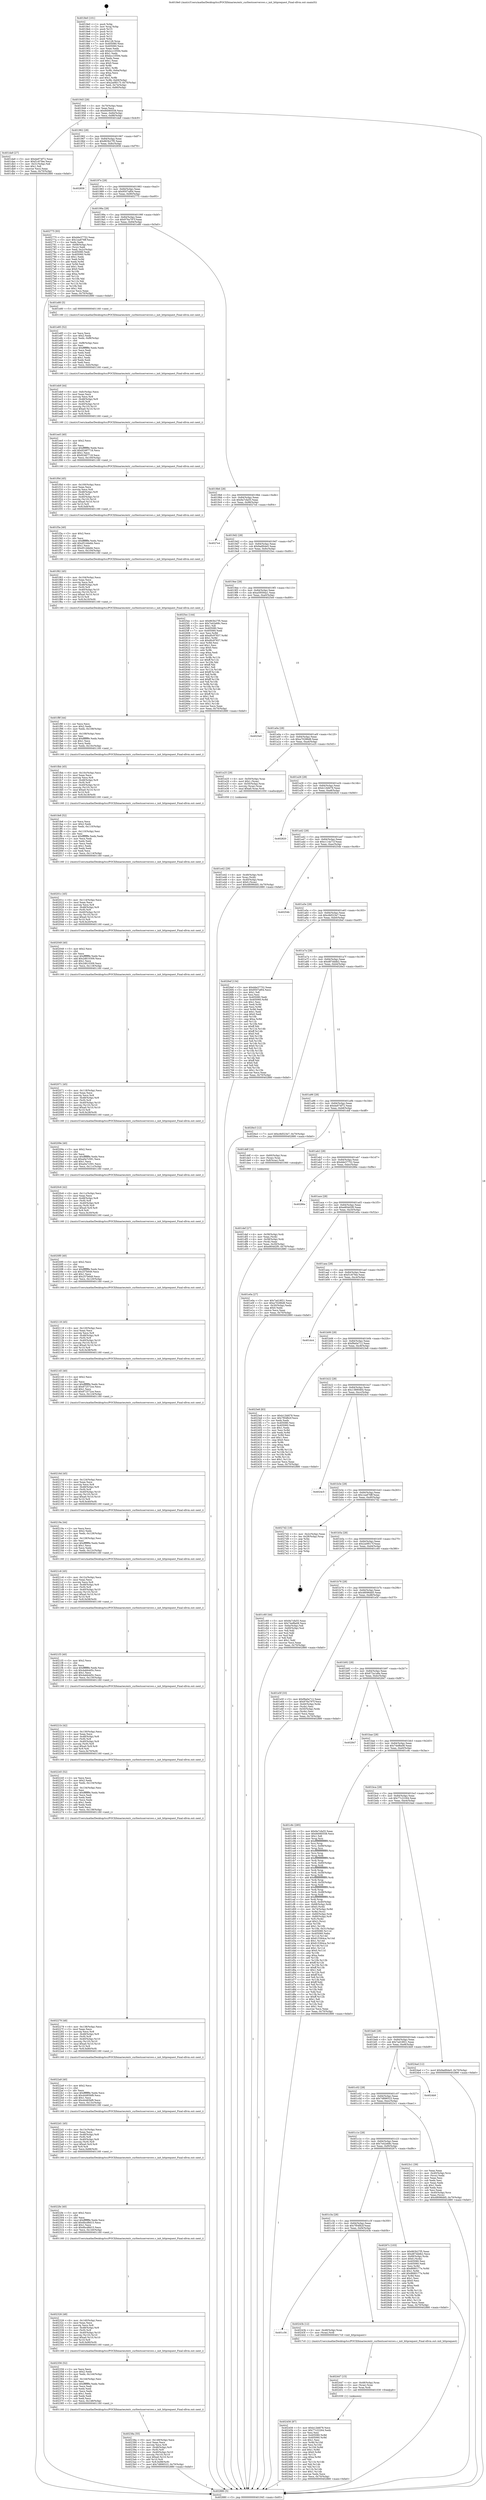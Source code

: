 digraph "0x4018e0" {
  label = "0x4018e0 (/mnt/c/Users/mathe/Desktop/tcc/POCII/binaries/extr_curltestsserversws.c_init_httprequest_Final-ollvm.out::main(0))"
  labelloc = "t"
  node[shape=record]

  Entry [label="",width=0.3,height=0.3,shape=circle,fillcolor=black,style=filled]
  "0x401945" [label="{
     0x401945 [29]\l
     | [instrs]\l
     &nbsp;&nbsp;0x401945 \<+3\>: mov -0x70(%rbp),%eax\l
     &nbsp;&nbsp;0x401948 \<+2\>: mov %eax,%ecx\l
     &nbsp;&nbsp;0x40194a \<+6\>: sub $0x84060558,%ecx\l
     &nbsp;&nbsp;0x401950 \<+6\>: mov %eax,-0x84(%rbp)\l
     &nbsp;&nbsp;0x401956 \<+6\>: mov %ecx,-0x88(%rbp)\l
     &nbsp;&nbsp;0x40195c \<+6\>: je 0000000000401da9 \<main+0x4c9\>\l
  }"]
  "0x401da9" [label="{
     0x401da9 [27]\l
     | [instrs]\l
     &nbsp;&nbsp;0x401da9 \<+5\>: mov $0xda974f72,%eax\l
     &nbsp;&nbsp;0x401dae \<+5\>: mov $0xf1c67fee,%ecx\l
     &nbsp;&nbsp;0x401db3 \<+3\>: mov -0x31(%rbp),%dl\l
     &nbsp;&nbsp;0x401db6 \<+3\>: test $0x1,%dl\l
     &nbsp;&nbsp;0x401db9 \<+3\>: cmovne %ecx,%eax\l
     &nbsp;&nbsp;0x401dbc \<+3\>: mov %eax,-0x70(%rbp)\l
     &nbsp;&nbsp;0x401dbf \<+5\>: jmp 0000000000402880 \<main+0xfa0\>\l
  }"]
  "0x401962" [label="{
     0x401962 [28]\l
     | [instrs]\l
     &nbsp;&nbsp;0x401962 \<+5\>: jmp 0000000000401967 \<main+0x87\>\l
     &nbsp;&nbsp;0x401967 \<+6\>: mov -0x84(%rbp),%eax\l
     &nbsp;&nbsp;0x40196d \<+5\>: sub $0x863b27f5,%eax\l
     &nbsp;&nbsp;0x401972 \<+6\>: mov %eax,-0x8c(%rbp)\l
     &nbsp;&nbsp;0x401978 \<+6\>: je 0000000000402858 \<main+0xf78\>\l
  }"]
  Exit [label="",width=0.3,height=0.3,shape=circle,fillcolor=black,style=filled,peripheries=2]
  "0x402858" [label="{
     0x402858\l
  }", style=dashed]
  "0x40197e" [label="{
     0x40197e [28]\l
     | [instrs]\l
     &nbsp;&nbsp;0x40197e \<+5\>: jmp 0000000000401983 \<main+0xa3\>\l
     &nbsp;&nbsp;0x401983 \<+6\>: mov -0x84(%rbp),%eax\l
     &nbsp;&nbsp;0x401989 \<+5\>: sub $0x9507af04,%eax\l
     &nbsp;&nbsp;0x40198e \<+6\>: mov %eax,-0x90(%rbp)\l
     &nbsp;&nbsp;0x401994 \<+6\>: je 0000000000402775 \<main+0xe95\>\l
  }"]
  "0x402456" [label="{
     0x402456 [87]\l
     | [instrs]\l
     &nbsp;&nbsp;0x402456 \<+5\>: mov $0xb12bfd78,%ecx\l
     &nbsp;&nbsp;0x40245b \<+5\>: mov $0x77c22264,%edx\l
     &nbsp;&nbsp;0x402460 \<+2\>: xor %esi,%esi\l
     &nbsp;&nbsp;0x402462 \<+8\>: mov 0x405080,%r8d\l
     &nbsp;&nbsp;0x40246a \<+8\>: mov 0x405060,%r9d\l
     &nbsp;&nbsp;0x402472 \<+3\>: sub $0x1,%esi\l
     &nbsp;&nbsp;0x402475 \<+3\>: mov %r8d,%r10d\l
     &nbsp;&nbsp;0x402478 \<+3\>: add %esi,%r10d\l
     &nbsp;&nbsp;0x40247b \<+4\>: imul %r10d,%r8d\l
     &nbsp;&nbsp;0x40247f \<+4\>: and $0x1,%r8d\l
     &nbsp;&nbsp;0x402483 \<+4\>: cmp $0x0,%r8d\l
     &nbsp;&nbsp;0x402487 \<+4\>: sete %r11b\l
     &nbsp;&nbsp;0x40248b \<+4\>: cmp $0xa,%r9d\l
     &nbsp;&nbsp;0x40248f \<+3\>: setl %bl\l
     &nbsp;&nbsp;0x402492 \<+3\>: mov %r11b,%r14b\l
     &nbsp;&nbsp;0x402495 \<+3\>: and %bl,%r14b\l
     &nbsp;&nbsp;0x402498 \<+3\>: xor %bl,%r11b\l
     &nbsp;&nbsp;0x40249b \<+3\>: or %r11b,%r14b\l
     &nbsp;&nbsp;0x40249e \<+4\>: test $0x1,%r14b\l
     &nbsp;&nbsp;0x4024a2 \<+3\>: cmovne %edx,%ecx\l
     &nbsp;&nbsp;0x4024a5 \<+3\>: mov %ecx,-0x70(%rbp)\l
     &nbsp;&nbsp;0x4024a8 \<+5\>: jmp 0000000000402880 \<main+0xfa0\>\l
  }"]
  "0x402775" [label="{
     0x402775 [93]\l
     | [instrs]\l
     &nbsp;&nbsp;0x402775 \<+5\>: mov $0xdde37752,%eax\l
     &nbsp;&nbsp;0x40277a \<+5\>: mov $0x1ea876ff,%ecx\l
     &nbsp;&nbsp;0x40277f \<+2\>: xor %edx,%edx\l
     &nbsp;&nbsp;0x402781 \<+4\>: mov -0x68(%rbp),%rsi\l
     &nbsp;&nbsp;0x402785 \<+2\>: mov (%rsi),%edi\l
     &nbsp;&nbsp;0x402787 \<+3\>: mov %edi,-0x2c(%rbp)\l
     &nbsp;&nbsp;0x40278a \<+7\>: mov 0x405080,%edi\l
     &nbsp;&nbsp;0x402791 \<+8\>: mov 0x405060,%r8d\l
     &nbsp;&nbsp;0x402799 \<+3\>: sub $0x1,%edx\l
     &nbsp;&nbsp;0x40279c \<+3\>: mov %edi,%r9d\l
     &nbsp;&nbsp;0x40279f \<+3\>: add %edx,%r9d\l
     &nbsp;&nbsp;0x4027a2 \<+4\>: imul %r9d,%edi\l
     &nbsp;&nbsp;0x4027a6 \<+3\>: and $0x1,%edi\l
     &nbsp;&nbsp;0x4027a9 \<+3\>: cmp $0x0,%edi\l
     &nbsp;&nbsp;0x4027ac \<+4\>: sete %r10b\l
     &nbsp;&nbsp;0x4027b0 \<+4\>: cmp $0xa,%r8d\l
     &nbsp;&nbsp;0x4027b4 \<+4\>: setl %r11b\l
     &nbsp;&nbsp;0x4027b8 \<+3\>: mov %r10b,%bl\l
     &nbsp;&nbsp;0x4027bb \<+3\>: and %r11b,%bl\l
     &nbsp;&nbsp;0x4027be \<+3\>: xor %r11b,%r10b\l
     &nbsp;&nbsp;0x4027c1 \<+3\>: or %r10b,%bl\l
     &nbsp;&nbsp;0x4027c4 \<+3\>: test $0x1,%bl\l
     &nbsp;&nbsp;0x4027c7 \<+3\>: cmovne %ecx,%eax\l
     &nbsp;&nbsp;0x4027ca \<+3\>: mov %eax,-0x70(%rbp)\l
     &nbsp;&nbsp;0x4027cd \<+5\>: jmp 0000000000402880 \<main+0xfa0\>\l
  }"]
  "0x40199a" [label="{
     0x40199a [28]\l
     | [instrs]\l
     &nbsp;&nbsp;0x40199a \<+5\>: jmp 000000000040199f \<main+0xbf\>\l
     &nbsp;&nbsp;0x40199f \<+6\>: mov -0x84(%rbp),%eax\l
     &nbsp;&nbsp;0x4019a5 \<+5\>: sub $0x976a797f,%eax\l
     &nbsp;&nbsp;0x4019aa \<+6\>: mov %eax,-0x94(%rbp)\l
     &nbsp;&nbsp;0x4019b0 \<+6\>: je 0000000000401e80 \<main+0x5a0\>\l
  }"]
  "0x402447" [label="{
     0x402447 [15]\l
     | [instrs]\l
     &nbsp;&nbsp;0x402447 \<+4\>: mov -0x48(%rbp),%rax\l
     &nbsp;&nbsp;0x40244b \<+3\>: mov (%rax),%rax\l
     &nbsp;&nbsp;0x40244e \<+3\>: mov %rax,%rdi\l
     &nbsp;&nbsp;0x402451 \<+5\>: call 0000000000401030 \<free@plt\>\l
     | [calls]\l
     &nbsp;&nbsp;0x401030 \{1\} (unknown)\l
  }"]
  "0x401e80" [label="{
     0x401e80 [5]\l
     | [instrs]\l
     &nbsp;&nbsp;0x401e80 \<+5\>: call 0000000000401160 \<next_i\>\l
     | [calls]\l
     &nbsp;&nbsp;0x401160 \{1\} (/mnt/c/Users/mathe/Desktop/tcc/POCII/binaries/extr_curltestsserversws.c_init_httprequest_Final-ollvm.out::next_i)\l
  }"]
  "0x4019b6" [label="{
     0x4019b6 [28]\l
     | [instrs]\l
     &nbsp;&nbsp;0x4019b6 \<+5\>: jmp 00000000004019bb \<main+0xdb\>\l
     &nbsp;&nbsp;0x4019bb \<+6\>: mov -0x84(%rbp),%eax\l
     &nbsp;&nbsp;0x4019c1 \<+5\>: sub $0x9a7cfa55,%eax\l
     &nbsp;&nbsp;0x4019c6 \<+6\>: mov %eax,-0x98(%rbp)\l
     &nbsp;&nbsp;0x4019cc \<+6\>: je 00000000004027e4 \<main+0xf04\>\l
  }"]
  "0x401c56" [label="{
     0x401c56\l
  }", style=dashed]
  "0x4027e4" [label="{
     0x4027e4\l
  }", style=dashed]
  "0x4019d2" [label="{
     0x4019d2 [28]\l
     | [instrs]\l
     &nbsp;&nbsp;0x4019d2 \<+5\>: jmp 00000000004019d7 \<main+0xf7\>\l
     &nbsp;&nbsp;0x4019d7 \<+6\>: mov -0x84(%rbp),%eax\l
     &nbsp;&nbsp;0x4019dd \<+5\>: sub $0x9adf44e5,%eax\l
     &nbsp;&nbsp;0x4019e2 \<+6\>: mov %eax,-0x9c(%rbp)\l
     &nbsp;&nbsp;0x4019e8 \<+6\>: je 00000000004025ec \<main+0xd0c\>\l
  }"]
  "0x40243b" [label="{
     0x40243b [12]\l
     | [instrs]\l
     &nbsp;&nbsp;0x40243b \<+4\>: mov -0x48(%rbp),%rax\l
     &nbsp;&nbsp;0x40243f \<+3\>: mov (%rax),%rdi\l
     &nbsp;&nbsp;0x402442 \<+5\>: call 00000000004017c0 \<init_httprequest\>\l
     | [calls]\l
     &nbsp;&nbsp;0x4017c0 \{1\} (/mnt/c/Users/mathe/Desktop/tcc/POCII/binaries/extr_curltestsserversws.c_init_httprequest_Final-ollvm.out::init_httprequest)\l
  }"]
  "0x4025ec" [label="{
     0x4025ec [144]\l
     | [instrs]\l
     &nbsp;&nbsp;0x4025ec \<+5\>: mov $0x863b27f5,%eax\l
     &nbsp;&nbsp;0x4025f1 \<+5\>: mov $0x7e42e68c,%ecx\l
     &nbsp;&nbsp;0x4025f6 \<+2\>: mov $0x1,%dl\l
     &nbsp;&nbsp;0x4025f8 \<+7\>: mov 0x405080,%esi\l
     &nbsp;&nbsp;0x4025ff \<+7\>: mov 0x405060,%edi\l
     &nbsp;&nbsp;0x402606 \<+3\>: mov %esi,%r8d\l
     &nbsp;&nbsp;0x402609 \<+7\>: add $0xd0c97837,%r8d\l
     &nbsp;&nbsp;0x402610 \<+4\>: sub $0x1,%r8d\l
     &nbsp;&nbsp;0x402614 \<+7\>: sub $0xd0c97837,%r8d\l
     &nbsp;&nbsp;0x40261b \<+4\>: imul %r8d,%esi\l
     &nbsp;&nbsp;0x40261f \<+3\>: and $0x1,%esi\l
     &nbsp;&nbsp;0x402622 \<+3\>: cmp $0x0,%esi\l
     &nbsp;&nbsp;0x402625 \<+4\>: sete %r9b\l
     &nbsp;&nbsp;0x402629 \<+3\>: cmp $0xa,%edi\l
     &nbsp;&nbsp;0x40262c \<+4\>: setl %r10b\l
     &nbsp;&nbsp;0x402630 \<+3\>: mov %r9b,%r11b\l
     &nbsp;&nbsp;0x402633 \<+4\>: xor $0xff,%r11b\l
     &nbsp;&nbsp;0x402637 \<+3\>: mov %r10b,%bl\l
     &nbsp;&nbsp;0x40263a \<+3\>: xor $0xff,%bl\l
     &nbsp;&nbsp;0x40263d \<+3\>: xor $0x1,%dl\l
     &nbsp;&nbsp;0x402640 \<+3\>: mov %r11b,%r14b\l
     &nbsp;&nbsp;0x402643 \<+4\>: and $0xff,%r14b\l
     &nbsp;&nbsp;0x402647 \<+3\>: and %dl,%r9b\l
     &nbsp;&nbsp;0x40264a \<+3\>: mov %bl,%r15b\l
     &nbsp;&nbsp;0x40264d \<+4\>: and $0xff,%r15b\l
     &nbsp;&nbsp;0x402651 \<+3\>: and %dl,%r10b\l
     &nbsp;&nbsp;0x402654 \<+3\>: or %r9b,%r14b\l
     &nbsp;&nbsp;0x402657 \<+3\>: or %r10b,%r15b\l
     &nbsp;&nbsp;0x40265a \<+3\>: xor %r15b,%r14b\l
     &nbsp;&nbsp;0x40265d \<+3\>: or %bl,%r11b\l
     &nbsp;&nbsp;0x402660 \<+4\>: xor $0xff,%r11b\l
     &nbsp;&nbsp;0x402664 \<+3\>: or $0x1,%dl\l
     &nbsp;&nbsp;0x402667 \<+3\>: and %dl,%r11b\l
     &nbsp;&nbsp;0x40266a \<+3\>: or %r11b,%r14b\l
     &nbsp;&nbsp;0x40266d \<+4\>: test $0x1,%r14b\l
     &nbsp;&nbsp;0x402671 \<+3\>: cmovne %ecx,%eax\l
     &nbsp;&nbsp;0x402674 \<+3\>: mov %eax,-0x70(%rbp)\l
     &nbsp;&nbsp;0x402677 \<+5\>: jmp 0000000000402880 \<main+0xfa0\>\l
  }"]
  "0x4019ee" [label="{
     0x4019ee [28]\l
     | [instrs]\l
     &nbsp;&nbsp;0x4019ee \<+5\>: jmp 00000000004019f3 \<main+0x113\>\l
     &nbsp;&nbsp;0x4019f3 \<+6\>: mov -0x84(%rbp),%eax\l
     &nbsp;&nbsp;0x4019f9 \<+5\>: sub $0xa59594a1,%eax\l
     &nbsp;&nbsp;0x4019fe \<+6\>: mov %eax,-0xa0(%rbp)\l
     &nbsp;&nbsp;0x401a04 \<+6\>: je 00000000004025e0 \<main+0xd00\>\l
  }"]
  "0x401c3a" [label="{
     0x401c3a [28]\l
     | [instrs]\l
     &nbsp;&nbsp;0x401c3a \<+5\>: jmp 0000000000401c3f \<main+0x35f\>\l
     &nbsp;&nbsp;0x401c3f \<+6\>: mov -0x84(%rbp),%eax\l
     &nbsp;&nbsp;0x401c45 \<+5\>: sub $0x7f04fb2f,%eax\l
     &nbsp;&nbsp;0x401c4a \<+6\>: mov %eax,-0xf4(%rbp)\l
     &nbsp;&nbsp;0x401c50 \<+6\>: je 000000000040243b \<main+0xb5b\>\l
  }"]
  "0x4025e0" [label="{
     0x4025e0\l
  }", style=dashed]
  "0x401a0a" [label="{
     0x401a0a [28]\l
     | [instrs]\l
     &nbsp;&nbsp;0x401a0a \<+5\>: jmp 0000000000401a0f \<main+0x12f\>\l
     &nbsp;&nbsp;0x401a0f \<+6\>: mov -0x84(%rbp),%eax\l
     &nbsp;&nbsp;0x401a15 \<+5\>: sub $0xa70286d8,%eax\l
     &nbsp;&nbsp;0x401a1a \<+6\>: mov %eax,-0xa4(%rbp)\l
     &nbsp;&nbsp;0x401a20 \<+6\>: je 0000000000401e25 \<main+0x545\>\l
  }"]
  "0x40267c" [label="{
     0x40267c [103]\l
     | [instrs]\l
     &nbsp;&nbsp;0x40267c \<+5\>: mov $0x863b27f5,%eax\l
     &nbsp;&nbsp;0x402681 \<+5\>: mov $0xd87dddb2,%ecx\l
     &nbsp;&nbsp;0x402686 \<+4\>: mov -0x68(%rbp),%rdx\l
     &nbsp;&nbsp;0x40268a \<+6\>: movl $0x0,(%rdx)\l
     &nbsp;&nbsp;0x402690 \<+7\>: mov 0x405080,%esi\l
     &nbsp;&nbsp;0x402697 \<+7\>: mov 0x405060,%edi\l
     &nbsp;&nbsp;0x40269e \<+3\>: mov %esi,%r8d\l
     &nbsp;&nbsp;0x4026a1 \<+7\>: sub $0x8680177e,%r8d\l
     &nbsp;&nbsp;0x4026a8 \<+4\>: sub $0x1,%r8d\l
     &nbsp;&nbsp;0x4026ac \<+7\>: add $0x8680177e,%r8d\l
     &nbsp;&nbsp;0x4026b3 \<+4\>: imul %r8d,%esi\l
     &nbsp;&nbsp;0x4026b7 \<+3\>: and $0x1,%esi\l
     &nbsp;&nbsp;0x4026ba \<+3\>: cmp $0x0,%esi\l
     &nbsp;&nbsp;0x4026bd \<+4\>: sete %r9b\l
     &nbsp;&nbsp;0x4026c1 \<+3\>: cmp $0xa,%edi\l
     &nbsp;&nbsp;0x4026c4 \<+4\>: setl %r10b\l
     &nbsp;&nbsp;0x4026c8 \<+3\>: mov %r9b,%r11b\l
     &nbsp;&nbsp;0x4026cb \<+3\>: and %r10b,%r11b\l
     &nbsp;&nbsp;0x4026ce \<+3\>: xor %r10b,%r9b\l
     &nbsp;&nbsp;0x4026d1 \<+3\>: or %r9b,%r11b\l
     &nbsp;&nbsp;0x4026d4 \<+4\>: test $0x1,%r11b\l
     &nbsp;&nbsp;0x4026d8 \<+3\>: cmovne %ecx,%eax\l
     &nbsp;&nbsp;0x4026db \<+3\>: mov %eax,-0x70(%rbp)\l
     &nbsp;&nbsp;0x4026de \<+5\>: jmp 0000000000402880 \<main+0xfa0\>\l
  }"]
  "0x401e25" [label="{
     0x401e25 [29]\l
     | [instrs]\l
     &nbsp;&nbsp;0x401e25 \<+4\>: mov -0x50(%rbp),%rax\l
     &nbsp;&nbsp;0x401e29 \<+6\>: movl $0x1,(%rax)\l
     &nbsp;&nbsp;0x401e2f \<+4\>: mov -0x50(%rbp),%rax\l
     &nbsp;&nbsp;0x401e33 \<+3\>: movslq (%rax),%rax\l
     &nbsp;&nbsp;0x401e36 \<+7\>: imul $0xa0,%rax,%rdi\l
     &nbsp;&nbsp;0x401e3d \<+5\>: call 0000000000401050 \<malloc@plt\>\l
     | [calls]\l
     &nbsp;&nbsp;0x401050 \{1\} (unknown)\l
  }"]
  "0x401a26" [label="{
     0x401a26 [28]\l
     | [instrs]\l
     &nbsp;&nbsp;0x401a26 \<+5\>: jmp 0000000000401a2b \<main+0x14b\>\l
     &nbsp;&nbsp;0x401a2b \<+6\>: mov -0x84(%rbp),%eax\l
     &nbsp;&nbsp;0x401a31 \<+5\>: sub $0xb12bfd78,%eax\l
     &nbsp;&nbsp;0x401a36 \<+6\>: mov %eax,-0xa8(%rbp)\l
     &nbsp;&nbsp;0x401a3c \<+6\>: je 0000000000402820 \<main+0xf40\>\l
  }"]
  "0x401c1e" [label="{
     0x401c1e [28]\l
     | [instrs]\l
     &nbsp;&nbsp;0x401c1e \<+5\>: jmp 0000000000401c23 \<main+0x343\>\l
     &nbsp;&nbsp;0x401c23 \<+6\>: mov -0x84(%rbp),%eax\l
     &nbsp;&nbsp;0x401c29 \<+5\>: sub $0x7e42e68c,%eax\l
     &nbsp;&nbsp;0x401c2e \<+6\>: mov %eax,-0xf0(%rbp)\l
     &nbsp;&nbsp;0x401c34 \<+6\>: je 000000000040267c \<main+0xd9c\>\l
  }"]
  "0x402820" [label="{
     0x402820\l
  }", style=dashed]
  "0x401a42" [label="{
     0x401a42 [28]\l
     | [instrs]\l
     &nbsp;&nbsp;0x401a42 \<+5\>: jmp 0000000000401a47 \<main+0x167\>\l
     &nbsp;&nbsp;0x401a47 \<+6\>: mov -0x84(%rbp),%eax\l
     &nbsp;&nbsp;0x401a4d \<+5\>: sub $0xc114a71f,%eax\l
     &nbsp;&nbsp;0x401a52 \<+6\>: mov %eax,-0xac(%rbp)\l
     &nbsp;&nbsp;0x401a58 \<+6\>: je 000000000040254b \<main+0xc6b\>\l
  }"]
  "0x4023c1" [label="{
     0x4023c1 [39]\l
     | [instrs]\l
     &nbsp;&nbsp;0x4023c1 \<+2\>: xor %eax,%eax\l
     &nbsp;&nbsp;0x4023c3 \<+4\>: mov -0x40(%rbp),%rcx\l
     &nbsp;&nbsp;0x4023c7 \<+2\>: mov (%rcx),%edx\l
     &nbsp;&nbsp;0x4023c9 \<+2\>: mov %eax,%esi\l
     &nbsp;&nbsp;0x4023cb \<+2\>: sub %edx,%esi\l
     &nbsp;&nbsp;0x4023cd \<+2\>: mov %eax,%edx\l
     &nbsp;&nbsp;0x4023cf \<+3\>: sub $0x1,%edx\l
     &nbsp;&nbsp;0x4023d2 \<+2\>: add %edx,%esi\l
     &nbsp;&nbsp;0x4023d4 \<+2\>: sub %esi,%eax\l
     &nbsp;&nbsp;0x4023d6 \<+4\>: mov -0x40(%rbp),%rcx\l
     &nbsp;&nbsp;0x4023da \<+2\>: mov %eax,(%rcx)\l
     &nbsp;&nbsp;0x4023dc \<+7\>: movl $0x48096dd5,-0x70(%rbp)\l
     &nbsp;&nbsp;0x4023e3 \<+5\>: jmp 0000000000402880 \<main+0xfa0\>\l
  }"]
  "0x40254b" [label="{
     0x40254b\l
  }", style=dashed]
  "0x401a5e" [label="{
     0x401a5e [28]\l
     | [instrs]\l
     &nbsp;&nbsp;0x401a5e \<+5\>: jmp 0000000000401a63 \<main+0x183\>\l
     &nbsp;&nbsp;0x401a63 \<+6\>: mov -0x84(%rbp),%eax\l
     &nbsp;&nbsp;0x401a69 \<+5\>: sub $0xc8d523e7,%eax\l
     &nbsp;&nbsp;0x401a6e \<+6\>: mov %eax,-0xb0(%rbp)\l
     &nbsp;&nbsp;0x401a74 \<+6\>: je 00000000004026ef \<main+0xe0f\>\l
  }"]
  "0x401c02" [label="{
     0x401c02 [28]\l
     | [instrs]\l
     &nbsp;&nbsp;0x401c02 \<+5\>: jmp 0000000000401c07 \<main+0x327\>\l
     &nbsp;&nbsp;0x401c07 \<+6\>: mov -0x84(%rbp),%eax\l
     &nbsp;&nbsp;0x401c0d \<+5\>: sub $0x7d896523,%eax\l
     &nbsp;&nbsp;0x401c12 \<+6\>: mov %eax,-0xec(%rbp)\l
     &nbsp;&nbsp;0x401c18 \<+6\>: je 00000000004023c1 \<main+0xae1\>\l
  }"]
  "0x4026ef" [label="{
     0x4026ef [134]\l
     | [instrs]\l
     &nbsp;&nbsp;0x4026ef \<+5\>: mov $0xdde37752,%eax\l
     &nbsp;&nbsp;0x4026f4 \<+5\>: mov $0x9507af04,%ecx\l
     &nbsp;&nbsp;0x4026f9 \<+2\>: mov $0x1,%dl\l
     &nbsp;&nbsp;0x4026fb \<+2\>: xor %esi,%esi\l
     &nbsp;&nbsp;0x4026fd \<+7\>: mov 0x405080,%edi\l
     &nbsp;&nbsp;0x402704 \<+8\>: mov 0x405060,%r8d\l
     &nbsp;&nbsp;0x40270c \<+3\>: sub $0x1,%esi\l
     &nbsp;&nbsp;0x40270f \<+3\>: mov %edi,%r9d\l
     &nbsp;&nbsp;0x402712 \<+3\>: add %esi,%r9d\l
     &nbsp;&nbsp;0x402715 \<+4\>: imul %r9d,%edi\l
     &nbsp;&nbsp;0x402719 \<+3\>: and $0x1,%edi\l
     &nbsp;&nbsp;0x40271c \<+3\>: cmp $0x0,%edi\l
     &nbsp;&nbsp;0x40271f \<+4\>: sete %r10b\l
     &nbsp;&nbsp;0x402723 \<+4\>: cmp $0xa,%r8d\l
     &nbsp;&nbsp;0x402727 \<+4\>: setl %r11b\l
     &nbsp;&nbsp;0x40272b \<+3\>: mov %r10b,%bl\l
     &nbsp;&nbsp;0x40272e \<+3\>: xor $0xff,%bl\l
     &nbsp;&nbsp;0x402731 \<+3\>: mov %r11b,%r14b\l
     &nbsp;&nbsp;0x402734 \<+4\>: xor $0xff,%r14b\l
     &nbsp;&nbsp;0x402738 \<+3\>: xor $0x0,%dl\l
     &nbsp;&nbsp;0x40273b \<+3\>: mov %bl,%r15b\l
     &nbsp;&nbsp;0x40273e \<+4\>: and $0x0,%r15b\l
     &nbsp;&nbsp;0x402742 \<+3\>: and %dl,%r10b\l
     &nbsp;&nbsp;0x402745 \<+3\>: mov %r14b,%r12b\l
     &nbsp;&nbsp;0x402748 \<+4\>: and $0x0,%r12b\l
     &nbsp;&nbsp;0x40274c \<+3\>: and %dl,%r11b\l
     &nbsp;&nbsp;0x40274f \<+3\>: or %r10b,%r15b\l
     &nbsp;&nbsp;0x402752 \<+3\>: or %r11b,%r12b\l
     &nbsp;&nbsp;0x402755 \<+3\>: xor %r12b,%r15b\l
     &nbsp;&nbsp;0x402758 \<+3\>: or %r14b,%bl\l
     &nbsp;&nbsp;0x40275b \<+3\>: xor $0xff,%bl\l
     &nbsp;&nbsp;0x40275e \<+3\>: or $0x0,%dl\l
     &nbsp;&nbsp;0x402761 \<+2\>: and %dl,%bl\l
     &nbsp;&nbsp;0x402763 \<+3\>: or %bl,%r15b\l
     &nbsp;&nbsp;0x402766 \<+4\>: test $0x1,%r15b\l
     &nbsp;&nbsp;0x40276a \<+3\>: cmovne %ecx,%eax\l
     &nbsp;&nbsp;0x40276d \<+3\>: mov %eax,-0x70(%rbp)\l
     &nbsp;&nbsp;0x402770 \<+5\>: jmp 0000000000402880 \<main+0xfa0\>\l
  }"]
  "0x401a7a" [label="{
     0x401a7a [28]\l
     | [instrs]\l
     &nbsp;&nbsp;0x401a7a \<+5\>: jmp 0000000000401a7f \<main+0x19f\>\l
     &nbsp;&nbsp;0x401a7f \<+6\>: mov -0x84(%rbp),%eax\l
     &nbsp;&nbsp;0x401a85 \<+5\>: sub $0xd87dddb2,%eax\l
     &nbsp;&nbsp;0x401a8a \<+6\>: mov %eax,-0xb4(%rbp)\l
     &nbsp;&nbsp;0x401a90 \<+6\>: je 00000000004026e3 \<main+0xe03\>\l
  }"]
  "0x4024b9" [label="{
     0x4024b9\l
  }", style=dashed]
  "0x4026e3" [label="{
     0x4026e3 [12]\l
     | [instrs]\l
     &nbsp;&nbsp;0x4026e3 \<+7\>: movl $0xc8d523e7,-0x70(%rbp)\l
     &nbsp;&nbsp;0x4026ea \<+5\>: jmp 0000000000402880 \<main+0xfa0\>\l
  }"]
  "0x401a96" [label="{
     0x401a96 [28]\l
     | [instrs]\l
     &nbsp;&nbsp;0x401a96 \<+5\>: jmp 0000000000401a9b \<main+0x1bb\>\l
     &nbsp;&nbsp;0x401a9b \<+6\>: mov -0x84(%rbp),%eax\l
     &nbsp;&nbsp;0x401aa1 \<+5\>: sub $0xda974f72,%eax\l
     &nbsp;&nbsp;0x401aa6 \<+6\>: mov %eax,-0xb8(%rbp)\l
     &nbsp;&nbsp;0x401aac \<+6\>: je 0000000000401ddf \<main+0x4ff\>\l
  }"]
  "0x401be6" [label="{
     0x401be6 [28]\l
     | [instrs]\l
     &nbsp;&nbsp;0x401be6 \<+5\>: jmp 0000000000401beb \<main+0x30b\>\l
     &nbsp;&nbsp;0x401beb \<+6\>: mov -0x84(%rbp),%eax\l
     &nbsp;&nbsp;0x401bf1 \<+5\>: sub $0x7ad18f21,%eax\l
     &nbsp;&nbsp;0x401bf6 \<+6\>: mov %eax,-0xe8(%rbp)\l
     &nbsp;&nbsp;0x401bfc \<+6\>: je 00000000004024b9 \<main+0xbd9\>\l
  }"]
  "0x401ddf" [label="{
     0x401ddf [16]\l
     | [instrs]\l
     &nbsp;&nbsp;0x401ddf \<+4\>: mov -0x60(%rbp),%rax\l
     &nbsp;&nbsp;0x401de3 \<+3\>: mov (%rax),%rax\l
     &nbsp;&nbsp;0x401de6 \<+4\>: mov 0x8(%rax),%rdi\l
     &nbsp;&nbsp;0x401dea \<+5\>: call 0000000000401060 \<atoi@plt\>\l
     | [calls]\l
     &nbsp;&nbsp;0x401060 \{1\} (unknown)\l
  }"]
  "0x401ab2" [label="{
     0x401ab2 [28]\l
     | [instrs]\l
     &nbsp;&nbsp;0x401ab2 \<+5\>: jmp 0000000000401ab7 \<main+0x1d7\>\l
     &nbsp;&nbsp;0x401ab7 \<+6\>: mov -0x84(%rbp),%eax\l
     &nbsp;&nbsp;0x401abd \<+5\>: sub $0xdde37752,%eax\l
     &nbsp;&nbsp;0x401ac2 \<+6\>: mov %eax,-0xbc(%rbp)\l
     &nbsp;&nbsp;0x401ac8 \<+6\>: je 000000000040286e \<main+0xf8e\>\l
  }"]
  "0x4024ad" [label="{
     0x4024ad [12]\l
     | [instrs]\l
     &nbsp;&nbsp;0x4024ad \<+7\>: movl $0x9adf44e5,-0x70(%rbp)\l
     &nbsp;&nbsp;0x4024b4 \<+5\>: jmp 0000000000402880 \<main+0xfa0\>\l
  }"]
  "0x40286e" [label="{
     0x40286e\l
  }", style=dashed]
  "0x401ace" [label="{
     0x401ace [28]\l
     | [instrs]\l
     &nbsp;&nbsp;0x401ace \<+5\>: jmp 0000000000401ad3 \<main+0x1f3\>\l
     &nbsp;&nbsp;0x401ad3 \<+6\>: mov -0x84(%rbp),%eax\l
     &nbsp;&nbsp;0x401ad9 \<+5\>: sub $0xe804d2f0,%eax\l
     &nbsp;&nbsp;0x401ade \<+6\>: mov %eax,-0xc0(%rbp)\l
     &nbsp;&nbsp;0x401ae4 \<+6\>: je 0000000000401e0a \<main+0x52a\>\l
  }"]
  "0x40238a" [label="{
     0x40238a [55]\l
     | [instrs]\l
     &nbsp;&nbsp;0x40238a \<+6\>: mov -0x148(%rbp),%ecx\l
     &nbsp;&nbsp;0x402390 \<+3\>: imul %eax,%ecx\l
     &nbsp;&nbsp;0x402393 \<+3\>: movslq %ecx,%r8\l
     &nbsp;&nbsp;0x402396 \<+4\>: mov -0x48(%rbp),%r9\l
     &nbsp;&nbsp;0x40239a \<+3\>: mov (%r9),%r9\l
     &nbsp;&nbsp;0x40239d \<+4\>: mov -0x40(%rbp),%r10\l
     &nbsp;&nbsp;0x4023a1 \<+3\>: movslq (%r10),%r10\l
     &nbsp;&nbsp;0x4023a4 \<+7\>: imul $0xa0,%r10,%r10\l
     &nbsp;&nbsp;0x4023ab \<+3\>: add %r10,%r9\l
     &nbsp;&nbsp;0x4023ae \<+7\>: mov %r8,0x98(%r9)\l
     &nbsp;&nbsp;0x4023b5 \<+7\>: movl $0x7d896523,-0x70(%rbp)\l
     &nbsp;&nbsp;0x4023bc \<+5\>: jmp 0000000000402880 \<main+0xfa0\>\l
  }"]
  "0x401e0a" [label="{
     0x401e0a [27]\l
     | [instrs]\l
     &nbsp;&nbsp;0x401e0a \<+5\>: mov $0x7ad18f21,%eax\l
     &nbsp;&nbsp;0x401e0f \<+5\>: mov $0xa70286d8,%ecx\l
     &nbsp;&nbsp;0x401e14 \<+3\>: mov -0x30(%rbp),%edx\l
     &nbsp;&nbsp;0x401e17 \<+3\>: cmp $0x0,%edx\l
     &nbsp;&nbsp;0x401e1a \<+3\>: cmove %ecx,%eax\l
     &nbsp;&nbsp;0x401e1d \<+3\>: mov %eax,-0x70(%rbp)\l
     &nbsp;&nbsp;0x401e20 \<+5\>: jmp 0000000000402880 \<main+0xfa0\>\l
  }"]
  "0x401aea" [label="{
     0x401aea [28]\l
     | [instrs]\l
     &nbsp;&nbsp;0x401aea \<+5\>: jmp 0000000000401aef \<main+0x20f\>\l
     &nbsp;&nbsp;0x401aef \<+6\>: mov -0x84(%rbp),%eax\l
     &nbsp;&nbsp;0x401af5 \<+5\>: sub $0xf1c67fee,%eax\l
     &nbsp;&nbsp;0x401afa \<+6\>: mov %eax,-0xc4(%rbp)\l
     &nbsp;&nbsp;0x401b00 \<+6\>: je 0000000000401dc4 \<main+0x4e4\>\l
  }"]
  "0x402356" [label="{
     0x402356 [52]\l
     | [instrs]\l
     &nbsp;&nbsp;0x402356 \<+2\>: xor %ecx,%ecx\l
     &nbsp;&nbsp;0x402358 \<+5\>: mov $0x2,%edx\l
     &nbsp;&nbsp;0x40235d \<+6\>: mov %edx,-0x144(%rbp)\l
     &nbsp;&nbsp;0x402363 \<+1\>: cltd\l
     &nbsp;&nbsp;0x402364 \<+6\>: mov -0x144(%rbp),%esi\l
     &nbsp;&nbsp;0x40236a \<+2\>: idiv %esi\l
     &nbsp;&nbsp;0x40236c \<+6\>: imul $0xfffffffe,%edx,%edx\l
     &nbsp;&nbsp;0x402372 \<+2\>: mov %ecx,%edi\l
     &nbsp;&nbsp;0x402374 \<+2\>: sub %edx,%edi\l
     &nbsp;&nbsp;0x402376 \<+2\>: mov %ecx,%edx\l
     &nbsp;&nbsp;0x402378 \<+3\>: sub $0x1,%edx\l
     &nbsp;&nbsp;0x40237b \<+2\>: add %edx,%edi\l
     &nbsp;&nbsp;0x40237d \<+2\>: sub %edi,%ecx\l
     &nbsp;&nbsp;0x40237f \<+6\>: mov %ecx,-0x148(%rbp)\l
     &nbsp;&nbsp;0x402385 \<+5\>: call 0000000000401160 \<next_i\>\l
     | [calls]\l
     &nbsp;&nbsp;0x401160 \{1\} (/mnt/c/Users/mathe/Desktop/tcc/POCII/binaries/extr_curltestsserversws.c_init_httprequest_Final-ollvm.out::next_i)\l
  }"]
  "0x401dc4" [label="{
     0x401dc4\l
  }", style=dashed]
  "0x401b06" [label="{
     0x401b06 [28]\l
     | [instrs]\l
     &nbsp;&nbsp;0x401b06 \<+5\>: jmp 0000000000401b0b \<main+0x22b\>\l
     &nbsp;&nbsp;0x401b0b \<+6\>: mov -0x84(%rbp),%eax\l
     &nbsp;&nbsp;0x401b11 \<+5\>: sub $0xf9a0a712,%eax\l
     &nbsp;&nbsp;0x401b16 \<+6\>: mov %eax,-0xc8(%rbp)\l
     &nbsp;&nbsp;0x401b1c \<+6\>: je 00000000004023e8 \<main+0xb08\>\l
  }"]
  "0x402326" [label="{
     0x402326 [48]\l
     | [instrs]\l
     &nbsp;&nbsp;0x402326 \<+6\>: mov -0x140(%rbp),%ecx\l
     &nbsp;&nbsp;0x40232c \<+3\>: imul %eax,%ecx\l
     &nbsp;&nbsp;0x40232f \<+3\>: movslq %ecx,%r8\l
     &nbsp;&nbsp;0x402332 \<+4\>: mov -0x48(%rbp),%r9\l
     &nbsp;&nbsp;0x402336 \<+3\>: mov (%r9),%r9\l
     &nbsp;&nbsp;0x402339 \<+4\>: mov -0x40(%rbp),%r10\l
     &nbsp;&nbsp;0x40233d \<+3\>: movslq (%r10),%r10\l
     &nbsp;&nbsp;0x402340 \<+7\>: imul $0xa0,%r10,%r10\l
     &nbsp;&nbsp;0x402347 \<+3\>: add %r10,%r9\l
     &nbsp;&nbsp;0x40234a \<+7\>: mov %r8,0x90(%r9)\l
     &nbsp;&nbsp;0x402351 \<+5\>: call 0000000000401160 \<next_i\>\l
     | [calls]\l
     &nbsp;&nbsp;0x401160 \{1\} (/mnt/c/Users/mathe/Desktop/tcc/POCII/binaries/extr_curltestsserversws.c_init_httprequest_Final-ollvm.out::next_i)\l
  }"]
  "0x4023e8" [label="{
     0x4023e8 [83]\l
     | [instrs]\l
     &nbsp;&nbsp;0x4023e8 \<+5\>: mov $0xb12bfd78,%eax\l
     &nbsp;&nbsp;0x4023ed \<+5\>: mov $0x7f04fb2f,%ecx\l
     &nbsp;&nbsp;0x4023f2 \<+2\>: xor %edx,%edx\l
     &nbsp;&nbsp;0x4023f4 \<+7\>: mov 0x405080,%esi\l
     &nbsp;&nbsp;0x4023fb \<+7\>: mov 0x405060,%edi\l
     &nbsp;&nbsp;0x402402 \<+3\>: sub $0x1,%edx\l
     &nbsp;&nbsp;0x402405 \<+3\>: mov %esi,%r8d\l
     &nbsp;&nbsp;0x402408 \<+3\>: add %edx,%r8d\l
     &nbsp;&nbsp;0x40240b \<+4\>: imul %r8d,%esi\l
     &nbsp;&nbsp;0x40240f \<+3\>: and $0x1,%esi\l
     &nbsp;&nbsp;0x402412 \<+3\>: cmp $0x0,%esi\l
     &nbsp;&nbsp;0x402415 \<+4\>: sete %r9b\l
     &nbsp;&nbsp;0x402419 \<+3\>: cmp $0xa,%edi\l
     &nbsp;&nbsp;0x40241c \<+4\>: setl %r10b\l
     &nbsp;&nbsp;0x402420 \<+3\>: mov %r9b,%r11b\l
     &nbsp;&nbsp;0x402423 \<+3\>: and %r10b,%r11b\l
     &nbsp;&nbsp;0x402426 \<+3\>: xor %r10b,%r9b\l
     &nbsp;&nbsp;0x402429 \<+3\>: or %r9b,%r11b\l
     &nbsp;&nbsp;0x40242c \<+4\>: test $0x1,%r11b\l
     &nbsp;&nbsp;0x402430 \<+3\>: cmovne %ecx,%eax\l
     &nbsp;&nbsp;0x402433 \<+3\>: mov %eax,-0x70(%rbp)\l
     &nbsp;&nbsp;0x402436 \<+5\>: jmp 0000000000402880 \<main+0xfa0\>\l
  }"]
  "0x401b22" [label="{
     0x401b22 [28]\l
     | [instrs]\l
     &nbsp;&nbsp;0x401b22 \<+5\>: jmp 0000000000401b27 \<main+0x247\>\l
     &nbsp;&nbsp;0x401b27 \<+6\>: mov -0x84(%rbp),%eax\l
     &nbsp;&nbsp;0x401b2d \<+5\>: sub $0x13890464,%eax\l
     &nbsp;&nbsp;0x401b32 \<+6\>: mov %eax,-0xcc(%rbp)\l
     &nbsp;&nbsp;0x401b38 \<+6\>: je 00000000004024c5 \<main+0xbe5\>\l
  }"]
  "0x4022fe" [label="{
     0x4022fe [40]\l
     | [instrs]\l
     &nbsp;&nbsp;0x4022fe \<+5\>: mov $0x2,%ecx\l
     &nbsp;&nbsp;0x402303 \<+1\>: cltd\l
     &nbsp;&nbsp;0x402304 \<+2\>: idiv %ecx\l
     &nbsp;&nbsp;0x402306 \<+6\>: imul $0xfffffffe,%edx,%ecx\l
     &nbsp;&nbsp;0x40230c \<+6\>: add $0x6bcd8d15,%ecx\l
     &nbsp;&nbsp;0x402312 \<+3\>: add $0x1,%ecx\l
     &nbsp;&nbsp;0x402315 \<+6\>: sub $0x6bcd8d15,%ecx\l
     &nbsp;&nbsp;0x40231b \<+6\>: mov %ecx,-0x140(%rbp)\l
     &nbsp;&nbsp;0x402321 \<+5\>: call 0000000000401160 \<next_i\>\l
     | [calls]\l
     &nbsp;&nbsp;0x401160 \{1\} (/mnt/c/Users/mathe/Desktop/tcc/POCII/binaries/extr_curltestsserversws.c_init_httprequest_Final-ollvm.out::next_i)\l
  }"]
  "0x4024c5" [label="{
     0x4024c5\l
  }", style=dashed]
  "0x401b3e" [label="{
     0x401b3e [28]\l
     | [instrs]\l
     &nbsp;&nbsp;0x401b3e \<+5\>: jmp 0000000000401b43 \<main+0x263\>\l
     &nbsp;&nbsp;0x401b43 \<+6\>: mov -0x84(%rbp),%eax\l
     &nbsp;&nbsp;0x401b49 \<+5\>: sub $0x1ea876ff,%eax\l
     &nbsp;&nbsp;0x401b4e \<+6\>: mov %eax,-0xd0(%rbp)\l
     &nbsp;&nbsp;0x401b54 \<+6\>: je 00000000004027d2 \<main+0xef2\>\l
  }"]
  "0x4022d1" [label="{
     0x4022d1 [45]\l
     | [instrs]\l
     &nbsp;&nbsp;0x4022d1 \<+6\>: mov -0x13c(%rbp),%ecx\l
     &nbsp;&nbsp;0x4022d7 \<+3\>: imul %eax,%ecx\l
     &nbsp;&nbsp;0x4022da \<+4\>: mov -0x48(%rbp),%r8\l
     &nbsp;&nbsp;0x4022de \<+3\>: mov (%r8),%r8\l
     &nbsp;&nbsp;0x4022e1 \<+4\>: mov -0x40(%rbp),%r9\l
     &nbsp;&nbsp;0x4022e5 \<+3\>: movslq (%r9),%r9\l
     &nbsp;&nbsp;0x4022e8 \<+7\>: imul $0xa0,%r9,%r9\l
     &nbsp;&nbsp;0x4022ef \<+3\>: add %r9,%r8\l
     &nbsp;&nbsp;0x4022f2 \<+7\>: mov %ecx,0x88(%r8)\l
     &nbsp;&nbsp;0x4022f9 \<+5\>: call 0000000000401160 \<next_i\>\l
     | [calls]\l
     &nbsp;&nbsp;0x401160 \{1\} (/mnt/c/Users/mathe/Desktop/tcc/POCII/binaries/extr_curltestsserversws.c_init_httprequest_Final-ollvm.out::next_i)\l
  }"]
  "0x4027d2" [label="{
     0x4027d2 [18]\l
     | [instrs]\l
     &nbsp;&nbsp;0x4027d2 \<+3\>: mov -0x2c(%rbp),%eax\l
     &nbsp;&nbsp;0x4027d5 \<+4\>: lea -0x28(%rbp),%rsp\l
     &nbsp;&nbsp;0x4027d9 \<+1\>: pop %rbx\l
     &nbsp;&nbsp;0x4027da \<+2\>: pop %r12\l
     &nbsp;&nbsp;0x4027dc \<+2\>: pop %r13\l
     &nbsp;&nbsp;0x4027de \<+2\>: pop %r14\l
     &nbsp;&nbsp;0x4027e0 \<+2\>: pop %r15\l
     &nbsp;&nbsp;0x4027e2 \<+1\>: pop %rbp\l
     &nbsp;&nbsp;0x4027e3 \<+1\>: ret\l
  }"]
  "0x401b5a" [label="{
     0x401b5a [28]\l
     | [instrs]\l
     &nbsp;&nbsp;0x401b5a \<+5\>: jmp 0000000000401b5f \<main+0x27f\>\l
     &nbsp;&nbsp;0x401b5f \<+6\>: mov -0x84(%rbp),%eax\l
     &nbsp;&nbsp;0x401b65 \<+5\>: sub $0x2a0f017f,%eax\l
     &nbsp;&nbsp;0x401b6a \<+6\>: mov %eax,-0xd4(%rbp)\l
     &nbsp;&nbsp;0x401b70 \<+6\>: je 0000000000401c60 \<main+0x380\>\l
  }"]
  "0x4022a9" [label="{
     0x4022a9 [40]\l
     | [instrs]\l
     &nbsp;&nbsp;0x4022a9 \<+5\>: mov $0x2,%ecx\l
     &nbsp;&nbsp;0x4022ae \<+1\>: cltd\l
     &nbsp;&nbsp;0x4022af \<+2\>: idiv %ecx\l
     &nbsp;&nbsp;0x4022b1 \<+6\>: imul $0xfffffffe,%edx,%ecx\l
     &nbsp;&nbsp;0x4022b7 \<+6\>: sub $0x44483bf9,%ecx\l
     &nbsp;&nbsp;0x4022bd \<+3\>: add $0x1,%ecx\l
     &nbsp;&nbsp;0x4022c0 \<+6\>: add $0x44483bf9,%ecx\l
     &nbsp;&nbsp;0x4022c6 \<+6\>: mov %ecx,-0x13c(%rbp)\l
     &nbsp;&nbsp;0x4022cc \<+5\>: call 0000000000401160 \<next_i\>\l
     | [calls]\l
     &nbsp;&nbsp;0x401160 \{1\} (/mnt/c/Users/mathe/Desktop/tcc/POCII/binaries/extr_curltestsserversws.c_init_httprequest_Final-ollvm.out::next_i)\l
  }"]
  "0x401c60" [label="{
     0x401c60 [44]\l
     | [instrs]\l
     &nbsp;&nbsp;0x401c60 \<+5\>: mov $0x9a7cfa55,%eax\l
     &nbsp;&nbsp;0x401c65 \<+5\>: mov $0x74ef8a08,%ecx\l
     &nbsp;&nbsp;0x401c6a \<+3\>: mov -0x6a(%rbp),%dl\l
     &nbsp;&nbsp;0x401c6d \<+4\>: mov -0x69(%rbp),%sil\l
     &nbsp;&nbsp;0x401c71 \<+3\>: mov %dl,%dil\l
     &nbsp;&nbsp;0x401c74 \<+3\>: and %sil,%dil\l
     &nbsp;&nbsp;0x401c77 \<+3\>: xor %sil,%dl\l
     &nbsp;&nbsp;0x401c7a \<+3\>: or %dl,%dil\l
     &nbsp;&nbsp;0x401c7d \<+4\>: test $0x1,%dil\l
     &nbsp;&nbsp;0x401c81 \<+3\>: cmovne %ecx,%eax\l
     &nbsp;&nbsp;0x401c84 \<+3\>: mov %eax,-0x70(%rbp)\l
     &nbsp;&nbsp;0x401c87 \<+5\>: jmp 0000000000402880 \<main+0xfa0\>\l
  }"]
  "0x401b76" [label="{
     0x401b76 [28]\l
     | [instrs]\l
     &nbsp;&nbsp;0x401b76 \<+5\>: jmp 0000000000401b7b \<main+0x29b\>\l
     &nbsp;&nbsp;0x401b7b \<+6\>: mov -0x84(%rbp),%eax\l
     &nbsp;&nbsp;0x401b81 \<+5\>: sub $0x48096dd5,%eax\l
     &nbsp;&nbsp;0x401b86 \<+6\>: mov %eax,-0xd8(%rbp)\l
     &nbsp;&nbsp;0x401b8c \<+6\>: je 0000000000401e5f \<main+0x57f\>\l
  }"]
  "0x402880" [label="{
     0x402880 [5]\l
     | [instrs]\l
     &nbsp;&nbsp;0x402880 \<+5\>: jmp 0000000000401945 \<main+0x65\>\l
  }"]
  "0x4018e0" [label="{
     0x4018e0 [101]\l
     | [instrs]\l
     &nbsp;&nbsp;0x4018e0 \<+1\>: push %rbp\l
     &nbsp;&nbsp;0x4018e1 \<+3\>: mov %rsp,%rbp\l
     &nbsp;&nbsp;0x4018e4 \<+2\>: push %r15\l
     &nbsp;&nbsp;0x4018e6 \<+2\>: push %r14\l
     &nbsp;&nbsp;0x4018e8 \<+2\>: push %r13\l
     &nbsp;&nbsp;0x4018ea \<+2\>: push %r12\l
     &nbsp;&nbsp;0x4018ec \<+1\>: push %rbx\l
     &nbsp;&nbsp;0x4018ed \<+7\>: sub $0x128,%rsp\l
     &nbsp;&nbsp;0x4018f4 \<+7\>: mov 0x405080,%eax\l
     &nbsp;&nbsp;0x4018fb \<+7\>: mov 0x405060,%ecx\l
     &nbsp;&nbsp;0x401902 \<+2\>: mov %eax,%edx\l
     &nbsp;&nbsp;0x401904 \<+6\>: add $0xbcc10594,%edx\l
     &nbsp;&nbsp;0x40190a \<+3\>: sub $0x1,%edx\l
     &nbsp;&nbsp;0x40190d \<+6\>: sub $0xbcc10594,%edx\l
     &nbsp;&nbsp;0x401913 \<+3\>: imul %edx,%eax\l
     &nbsp;&nbsp;0x401916 \<+3\>: and $0x1,%eax\l
     &nbsp;&nbsp;0x401919 \<+3\>: cmp $0x0,%eax\l
     &nbsp;&nbsp;0x40191c \<+4\>: sete %r8b\l
     &nbsp;&nbsp;0x401920 \<+4\>: and $0x1,%r8b\l
     &nbsp;&nbsp;0x401924 \<+4\>: mov %r8b,-0x6a(%rbp)\l
     &nbsp;&nbsp;0x401928 \<+3\>: cmp $0xa,%ecx\l
     &nbsp;&nbsp;0x40192b \<+4\>: setl %r8b\l
     &nbsp;&nbsp;0x40192f \<+4\>: and $0x1,%r8b\l
     &nbsp;&nbsp;0x401933 \<+4\>: mov %r8b,-0x69(%rbp)\l
     &nbsp;&nbsp;0x401937 \<+7\>: movl $0x2a0f017f,-0x70(%rbp)\l
     &nbsp;&nbsp;0x40193e \<+3\>: mov %edi,-0x74(%rbp)\l
     &nbsp;&nbsp;0x401941 \<+4\>: mov %rsi,-0x80(%rbp)\l
  }"]
  "0x402279" [label="{
     0x402279 [48]\l
     | [instrs]\l
     &nbsp;&nbsp;0x402279 \<+6\>: mov -0x138(%rbp),%ecx\l
     &nbsp;&nbsp;0x40227f \<+3\>: imul %eax,%ecx\l
     &nbsp;&nbsp;0x402282 \<+3\>: movslq %ecx,%r8\l
     &nbsp;&nbsp;0x402285 \<+4\>: mov -0x48(%rbp),%r9\l
     &nbsp;&nbsp;0x402289 \<+3\>: mov (%r9),%r9\l
     &nbsp;&nbsp;0x40228c \<+4\>: mov -0x40(%rbp),%r10\l
     &nbsp;&nbsp;0x402290 \<+3\>: movslq (%r10),%r10\l
     &nbsp;&nbsp;0x402293 \<+7\>: imul $0xa0,%r10,%r10\l
     &nbsp;&nbsp;0x40229a \<+3\>: add %r10,%r9\l
     &nbsp;&nbsp;0x40229d \<+7\>: mov %r8,0x80(%r9)\l
     &nbsp;&nbsp;0x4022a4 \<+5\>: call 0000000000401160 \<next_i\>\l
     | [calls]\l
     &nbsp;&nbsp;0x401160 \{1\} (/mnt/c/Users/mathe/Desktop/tcc/POCII/binaries/extr_curltestsserversws.c_init_httprequest_Final-ollvm.out::next_i)\l
  }"]
  "0x401e5f" [label="{
     0x401e5f [33]\l
     | [instrs]\l
     &nbsp;&nbsp;0x401e5f \<+5\>: mov $0xf9a0a712,%eax\l
     &nbsp;&nbsp;0x401e64 \<+5\>: mov $0x976a797f,%ecx\l
     &nbsp;&nbsp;0x401e69 \<+4\>: mov -0x40(%rbp),%rdx\l
     &nbsp;&nbsp;0x401e6d \<+2\>: mov (%rdx),%esi\l
     &nbsp;&nbsp;0x401e6f \<+4\>: mov -0x50(%rbp),%rdx\l
     &nbsp;&nbsp;0x401e73 \<+2\>: cmp (%rdx),%esi\l
     &nbsp;&nbsp;0x401e75 \<+3\>: cmovl %ecx,%eax\l
     &nbsp;&nbsp;0x401e78 \<+3\>: mov %eax,-0x70(%rbp)\l
     &nbsp;&nbsp;0x401e7b \<+5\>: jmp 0000000000402880 \<main+0xfa0\>\l
  }"]
  "0x401b92" [label="{
     0x401b92 [28]\l
     | [instrs]\l
     &nbsp;&nbsp;0x401b92 \<+5\>: jmp 0000000000401b97 \<main+0x2b7\>\l
     &nbsp;&nbsp;0x401b97 \<+6\>: mov -0x84(%rbp),%eax\l
     &nbsp;&nbsp;0x401b9d \<+5\>: sub $0x672a1a8a,%eax\l
     &nbsp;&nbsp;0x401ba2 \<+6\>: mov %eax,-0xdc(%rbp)\l
     &nbsp;&nbsp;0x401ba8 \<+6\>: je 0000000000402847 \<main+0xf67\>\l
  }"]
  "0x402245" [label="{
     0x402245 [52]\l
     | [instrs]\l
     &nbsp;&nbsp;0x402245 \<+2\>: xor %ecx,%ecx\l
     &nbsp;&nbsp;0x402247 \<+5\>: mov $0x2,%edx\l
     &nbsp;&nbsp;0x40224c \<+6\>: mov %edx,-0x134(%rbp)\l
     &nbsp;&nbsp;0x402252 \<+1\>: cltd\l
     &nbsp;&nbsp;0x402253 \<+6\>: mov -0x134(%rbp),%esi\l
     &nbsp;&nbsp;0x402259 \<+2\>: idiv %esi\l
     &nbsp;&nbsp;0x40225b \<+6\>: imul $0xfffffffe,%edx,%edx\l
     &nbsp;&nbsp;0x402261 \<+2\>: mov %ecx,%edi\l
     &nbsp;&nbsp;0x402263 \<+2\>: sub %edx,%edi\l
     &nbsp;&nbsp;0x402265 \<+2\>: mov %ecx,%edx\l
     &nbsp;&nbsp;0x402267 \<+3\>: sub $0x1,%edx\l
     &nbsp;&nbsp;0x40226a \<+2\>: add %edx,%edi\l
     &nbsp;&nbsp;0x40226c \<+2\>: sub %edi,%ecx\l
     &nbsp;&nbsp;0x40226e \<+6\>: mov %ecx,-0x138(%rbp)\l
     &nbsp;&nbsp;0x402274 \<+5\>: call 0000000000401160 \<next_i\>\l
     | [calls]\l
     &nbsp;&nbsp;0x401160 \{1\} (/mnt/c/Users/mathe/Desktop/tcc/POCII/binaries/extr_curltestsserversws.c_init_httprequest_Final-ollvm.out::next_i)\l
  }"]
  "0x402847" [label="{
     0x402847\l
  }", style=dashed]
  "0x401bae" [label="{
     0x401bae [28]\l
     | [instrs]\l
     &nbsp;&nbsp;0x401bae \<+5\>: jmp 0000000000401bb3 \<main+0x2d3\>\l
     &nbsp;&nbsp;0x401bb3 \<+6\>: mov -0x84(%rbp),%eax\l
     &nbsp;&nbsp;0x401bb9 \<+5\>: sub $0x74ef8a08,%eax\l
     &nbsp;&nbsp;0x401bbe \<+6\>: mov %eax,-0xe0(%rbp)\l
     &nbsp;&nbsp;0x401bc4 \<+6\>: je 0000000000401c8c \<main+0x3ac\>\l
  }"]
  "0x40221b" [label="{
     0x40221b [42]\l
     | [instrs]\l
     &nbsp;&nbsp;0x40221b \<+6\>: mov -0x130(%rbp),%ecx\l
     &nbsp;&nbsp;0x402221 \<+3\>: imul %eax,%ecx\l
     &nbsp;&nbsp;0x402224 \<+4\>: mov -0x48(%rbp),%r8\l
     &nbsp;&nbsp;0x402228 \<+3\>: mov (%r8),%r8\l
     &nbsp;&nbsp;0x40222b \<+4\>: mov -0x40(%rbp),%r9\l
     &nbsp;&nbsp;0x40222f \<+3\>: movslq (%r9),%r9\l
     &nbsp;&nbsp;0x402232 \<+7\>: imul $0xa0,%r9,%r9\l
     &nbsp;&nbsp;0x402239 \<+3\>: add %r9,%r8\l
     &nbsp;&nbsp;0x40223c \<+4\>: mov %ecx,0x70(%r8)\l
     &nbsp;&nbsp;0x402240 \<+5\>: call 0000000000401160 \<next_i\>\l
     | [calls]\l
     &nbsp;&nbsp;0x401160 \{1\} (/mnt/c/Users/mathe/Desktop/tcc/POCII/binaries/extr_curltestsserversws.c_init_httprequest_Final-ollvm.out::next_i)\l
  }"]
  "0x401c8c" [label="{
     0x401c8c [285]\l
     | [instrs]\l
     &nbsp;&nbsp;0x401c8c \<+5\>: mov $0x9a7cfa55,%eax\l
     &nbsp;&nbsp;0x401c91 \<+5\>: mov $0x84060558,%ecx\l
     &nbsp;&nbsp;0x401c96 \<+2\>: mov $0x1,%dl\l
     &nbsp;&nbsp;0x401c98 \<+3\>: mov %rsp,%rsi\l
     &nbsp;&nbsp;0x401c9b \<+4\>: add $0xfffffffffffffff0,%rsi\l
     &nbsp;&nbsp;0x401c9f \<+3\>: mov %rsi,%rsp\l
     &nbsp;&nbsp;0x401ca2 \<+4\>: mov %rsi,-0x68(%rbp)\l
     &nbsp;&nbsp;0x401ca6 \<+3\>: mov %rsp,%rsi\l
     &nbsp;&nbsp;0x401ca9 \<+4\>: add $0xfffffffffffffff0,%rsi\l
     &nbsp;&nbsp;0x401cad \<+3\>: mov %rsi,%rsp\l
     &nbsp;&nbsp;0x401cb0 \<+3\>: mov %rsp,%rdi\l
     &nbsp;&nbsp;0x401cb3 \<+4\>: add $0xfffffffffffffff0,%rdi\l
     &nbsp;&nbsp;0x401cb7 \<+3\>: mov %rdi,%rsp\l
     &nbsp;&nbsp;0x401cba \<+4\>: mov %rdi,-0x60(%rbp)\l
     &nbsp;&nbsp;0x401cbe \<+3\>: mov %rsp,%rdi\l
     &nbsp;&nbsp;0x401cc1 \<+4\>: add $0xfffffffffffffff0,%rdi\l
     &nbsp;&nbsp;0x401cc5 \<+3\>: mov %rdi,%rsp\l
     &nbsp;&nbsp;0x401cc8 \<+4\>: mov %rdi,-0x58(%rbp)\l
     &nbsp;&nbsp;0x401ccc \<+3\>: mov %rsp,%rdi\l
     &nbsp;&nbsp;0x401ccf \<+4\>: add $0xfffffffffffffff0,%rdi\l
     &nbsp;&nbsp;0x401cd3 \<+3\>: mov %rdi,%rsp\l
     &nbsp;&nbsp;0x401cd6 \<+4\>: mov %rdi,-0x50(%rbp)\l
     &nbsp;&nbsp;0x401cda \<+3\>: mov %rsp,%rdi\l
     &nbsp;&nbsp;0x401cdd \<+4\>: add $0xfffffffffffffff0,%rdi\l
     &nbsp;&nbsp;0x401ce1 \<+3\>: mov %rdi,%rsp\l
     &nbsp;&nbsp;0x401ce4 \<+4\>: mov %rdi,-0x48(%rbp)\l
     &nbsp;&nbsp;0x401ce8 \<+3\>: mov %rsp,%rdi\l
     &nbsp;&nbsp;0x401ceb \<+4\>: add $0xfffffffffffffff0,%rdi\l
     &nbsp;&nbsp;0x401cef \<+3\>: mov %rdi,%rsp\l
     &nbsp;&nbsp;0x401cf2 \<+4\>: mov %rdi,-0x40(%rbp)\l
     &nbsp;&nbsp;0x401cf6 \<+4\>: mov -0x68(%rbp),%rdi\l
     &nbsp;&nbsp;0x401cfa \<+6\>: movl $0x0,(%rdi)\l
     &nbsp;&nbsp;0x401d00 \<+4\>: mov -0x74(%rbp),%r8d\l
     &nbsp;&nbsp;0x401d04 \<+3\>: mov %r8d,(%rsi)\l
     &nbsp;&nbsp;0x401d07 \<+4\>: mov -0x60(%rbp),%rdi\l
     &nbsp;&nbsp;0x401d0b \<+4\>: mov -0x80(%rbp),%r9\l
     &nbsp;&nbsp;0x401d0f \<+3\>: mov %r9,(%rdi)\l
     &nbsp;&nbsp;0x401d12 \<+3\>: cmpl $0x2,(%rsi)\l
     &nbsp;&nbsp;0x401d15 \<+4\>: setne %r10b\l
     &nbsp;&nbsp;0x401d19 \<+4\>: and $0x1,%r10b\l
     &nbsp;&nbsp;0x401d1d \<+4\>: mov %r10b,-0x31(%rbp)\l
     &nbsp;&nbsp;0x401d21 \<+8\>: mov 0x405080,%r11d\l
     &nbsp;&nbsp;0x401d29 \<+7\>: mov 0x405060,%ebx\l
     &nbsp;&nbsp;0x401d30 \<+3\>: mov %r11d,%r14d\l
     &nbsp;&nbsp;0x401d33 \<+7\>: add $0x615364ca,%r14d\l
     &nbsp;&nbsp;0x401d3a \<+4\>: sub $0x1,%r14d\l
     &nbsp;&nbsp;0x401d3e \<+7\>: sub $0x615364ca,%r14d\l
     &nbsp;&nbsp;0x401d45 \<+4\>: imul %r14d,%r11d\l
     &nbsp;&nbsp;0x401d49 \<+4\>: and $0x1,%r11d\l
     &nbsp;&nbsp;0x401d4d \<+4\>: cmp $0x0,%r11d\l
     &nbsp;&nbsp;0x401d51 \<+4\>: sete %r10b\l
     &nbsp;&nbsp;0x401d55 \<+3\>: cmp $0xa,%ebx\l
     &nbsp;&nbsp;0x401d58 \<+4\>: setl %r15b\l
     &nbsp;&nbsp;0x401d5c \<+3\>: mov %r10b,%r12b\l
     &nbsp;&nbsp;0x401d5f \<+4\>: xor $0xff,%r12b\l
     &nbsp;&nbsp;0x401d63 \<+3\>: mov %r15b,%r13b\l
     &nbsp;&nbsp;0x401d66 \<+4\>: xor $0xff,%r13b\l
     &nbsp;&nbsp;0x401d6a \<+3\>: xor $0x1,%dl\l
     &nbsp;&nbsp;0x401d6d \<+3\>: mov %r12b,%sil\l
     &nbsp;&nbsp;0x401d70 \<+4\>: and $0xff,%sil\l
     &nbsp;&nbsp;0x401d74 \<+3\>: and %dl,%r10b\l
     &nbsp;&nbsp;0x401d77 \<+3\>: mov %r13b,%dil\l
     &nbsp;&nbsp;0x401d7a \<+4\>: and $0xff,%dil\l
     &nbsp;&nbsp;0x401d7e \<+3\>: and %dl,%r15b\l
     &nbsp;&nbsp;0x401d81 \<+3\>: or %r10b,%sil\l
     &nbsp;&nbsp;0x401d84 \<+3\>: or %r15b,%dil\l
     &nbsp;&nbsp;0x401d87 \<+3\>: xor %dil,%sil\l
     &nbsp;&nbsp;0x401d8a \<+3\>: or %r13b,%r12b\l
     &nbsp;&nbsp;0x401d8d \<+4\>: xor $0xff,%r12b\l
     &nbsp;&nbsp;0x401d91 \<+3\>: or $0x1,%dl\l
     &nbsp;&nbsp;0x401d94 \<+3\>: and %dl,%r12b\l
     &nbsp;&nbsp;0x401d97 \<+3\>: or %r12b,%sil\l
     &nbsp;&nbsp;0x401d9a \<+4\>: test $0x1,%sil\l
     &nbsp;&nbsp;0x401d9e \<+3\>: cmovne %ecx,%eax\l
     &nbsp;&nbsp;0x401da1 \<+3\>: mov %eax,-0x70(%rbp)\l
     &nbsp;&nbsp;0x401da4 \<+5\>: jmp 0000000000402880 \<main+0xfa0\>\l
  }"]
  "0x401bca" [label="{
     0x401bca [28]\l
     | [instrs]\l
     &nbsp;&nbsp;0x401bca \<+5\>: jmp 0000000000401bcf \<main+0x2ef\>\l
     &nbsp;&nbsp;0x401bcf \<+6\>: mov -0x84(%rbp),%eax\l
     &nbsp;&nbsp;0x401bd5 \<+5\>: sub $0x77c22264,%eax\l
     &nbsp;&nbsp;0x401bda \<+6\>: mov %eax,-0xe4(%rbp)\l
     &nbsp;&nbsp;0x401be0 \<+6\>: je 00000000004024ad \<main+0xbcd\>\l
  }"]
  "0x4021f3" [label="{
     0x4021f3 [40]\l
     | [instrs]\l
     &nbsp;&nbsp;0x4021f3 \<+5\>: mov $0x2,%ecx\l
     &nbsp;&nbsp;0x4021f8 \<+1\>: cltd\l
     &nbsp;&nbsp;0x4021f9 \<+2\>: idiv %ecx\l
     &nbsp;&nbsp;0x4021fb \<+6\>: imul $0xfffffffe,%edx,%ecx\l
     &nbsp;&nbsp;0x402201 \<+6\>: sub $0x4abb4d5c,%ecx\l
     &nbsp;&nbsp;0x402207 \<+3\>: add $0x1,%ecx\l
     &nbsp;&nbsp;0x40220a \<+6\>: add $0x4abb4d5c,%ecx\l
     &nbsp;&nbsp;0x402210 \<+6\>: mov %ecx,-0x130(%rbp)\l
     &nbsp;&nbsp;0x402216 \<+5\>: call 0000000000401160 \<next_i\>\l
     | [calls]\l
     &nbsp;&nbsp;0x401160 \{1\} (/mnt/c/Users/mathe/Desktop/tcc/POCII/binaries/extr_curltestsserversws.c_init_httprequest_Final-ollvm.out::next_i)\l
  }"]
  "0x401def" [label="{
     0x401def [27]\l
     | [instrs]\l
     &nbsp;&nbsp;0x401def \<+4\>: mov -0x58(%rbp),%rdi\l
     &nbsp;&nbsp;0x401df3 \<+2\>: mov %eax,(%rdi)\l
     &nbsp;&nbsp;0x401df5 \<+4\>: mov -0x58(%rbp),%rdi\l
     &nbsp;&nbsp;0x401df9 \<+2\>: mov (%rdi),%eax\l
     &nbsp;&nbsp;0x401dfb \<+3\>: mov %eax,-0x30(%rbp)\l
     &nbsp;&nbsp;0x401dfe \<+7\>: movl $0xe804d2f0,-0x70(%rbp)\l
     &nbsp;&nbsp;0x401e05 \<+5\>: jmp 0000000000402880 \<main+0xfa0\>\l
  }"]
  "0x401e42" [label="{
     0x401e42 [29]\l
     | [instrs]\l
     &nbsp;&nbsp;0x401e42 \<+4\>: mov -0x48(%rbp),%rdi\l
     &nbsp;&nbsp;0x401e46 \<+3\>: mov %rax,(%rdi)\l
     &nbsp;&nbsp;0x401e49 \<+4\>: mov -0x40(%rbp),%rax\l
     &nbsp;&nbsp;0x401e4d \<+6\>: movl $0x0,(%rax)\l
     &nbsp;&nbsp;0x401e53 \<+7\>: movl $0x48096dd5,-0x70(%rbp)\l
     &nbsp;&nbsp;0x401e5a \<+5\>: jmp 0000000000402880 \<main+0xfa0\>\l
  }"]
  "0x401e85" [label="{
     0x401e85 [52]\l
     | [instrs]\l
     &nbsp;&nbsp;0x401e85 \<+2\>: xor %ecx,%ecx\l
     &nbsp;&nbsp;0x401e87 \<+5\>: mov $0x2,%edx\l
     &nbsp;&nbsp;0x401e8c \<+6\>: mov %edx,-0xf8(%rbp)\l
     &nbsp;&nbsp;0x401e92 \<+1\>: cltd\l
     &nbsp;&nbsp;0x401e93 \<+6\>: mov -0xf8(%rbp),%esi\l
     &nbsp;&nbsp;0x401e99 \<+2\>: idiv %esi\l
     &nbsp;&nbsp;0x401e9b \<+6\>: imul $0xfffffffe,%edx,%edx\l
     &nbsp;&nbsp;0x401ea1 \<+2\>: mov %ecx,%edi\l
     &nbsp;&nbsp;0x401ea3 \<+2\>: sub %edx,%edi\l
     &nbsp;&nbsp;0x401ea5 \<+2\>: mov %ecx,%edx\l
     &nbsp;&nbsp;0x401ea7 \<+3\>: sub $0x1,%edx\l
     &nbsp;&nbsp;0x401eaa \<+2\>: add %edx,%edi\l
     &nbsp;&nbsp;0x401eac \<+2\>: sub %edi,%ecx\l
     &nbsp;&nbsp;0x401eae \<+6\>: mov %ecx,-0xfc(%rbp)\l
     &nbsp;&nbsp;0x401eb4 \<+5\>: call 0000000000401160 \<next_i\>\l
     | [calls]\l
     &nbsp;&nbsp;0x401160 \{1\} (/mnt/c/Users/mathe/Desktop/tcc/POCII/binaries/extr_curltestsserversws.c_init_httprequest_Final-ollvm.out::next_i)\l
  }"]
  "0x401eb9" [label="{
     0x401eb9 [44]\l
     | [instrs]\l
     &nbsp;&nbsp;0x401eb9 \<+6\>: mov -0xfc(%rbp),%ecx\l
     &nbsp;&nbsp;0x401ebf \<+3\>: imul %eax,%ecx\l
     &nbsp;&nbsp;0x401ec2 \<+3\>: movslq %ecx,%r8\l
     &nbsp;&nbsp;0x401ec5 \<+4\>: mov -0x48(%rbp),%r9\l
     &nbsp;&nbsp;0x401ec9 \<+3\>: mov (%r9),%r9\l
     &nbsp;&nbsp;0x401ecc \<+4\>: mov -0x40(%rbp),%r10\l
     &nbsp;&nbsp;0x401ed0 \<+3\>: movslq (%r10),%r10\l
     &nbsp;&nbsp;0x401ed3 \<+7\>: imul $0xa0,%r10,%r10\l
     &nbsp;&nbsp;0x401eda \<+3\>: add %r10,%r9\l
     &nbsp;&nbsp;0x401edd \<+3\>: mov %r8,(%r9)\l
     &nbsp;&nbsp;0x401ee0 \<+5\>: call 0000000000401160 \<next_i\>\l
     | [calls]\l
     &nbsp;&nbsp;0x401160 \{1\} (/mnt/c/Users/mathe/Desktop/tcc/POCII/binaries/extr_curltestsserversws.c_init_httprequest_Final-ollvm.out::next_i)\l
  }"]
  "0x401ee5" [label="{
     0x401ee5 [40]\l
     | [instrs]\l
     &nbsp;&nbsp;0x401ee5 \<+5\>: mov $0x2,%ecx\l
     &nbsp;&nbsp;0x401eea \<+1\>: cltd\l
     &nbsp;&nbsp;0x401eeb \<+2\>: idiv %ecx\l
     &nbsp;&nbsp;0x401eed \<+6\>: imul $0xfffffffe,%edx,%ecx\l
     &nbsp;&nbsp;0x401ef3 \<+6\>: add $0x92487718,%ecx\l
     &nbsp;&nbsp;0x401ef9 \<+3\>: add $0x1,%ecx\l
     &nbsp;&nbsp;0x401efc \<+6\>: sub $0x92487718,%ecx\l
     &nbsp;&nbsp;0x401f02 \<+6\>: mov %ecx,-0x100(%rbp)\l
     &nbsp;&nbsp;0x401f08 \<+5\>: call 0000000000401160 \<next_i\>\l
     | [calls]\l
     &nbsp;&nbsp;0x401160 \{1\} (/mnt/c/Users/mathe/Desktop/tcc/POCII/binaries/extr_curltestsserversws.c_init_httprequest_Final-ollvm.out::next_i)\l
  }"]
  "0x401f0d" [label="{
     0x401f0d [45]\l
     | [instrs]\l
     &nbsp;&nbsp;0x401f0d \<+6\>: mov -0x100(%rbp),%ecx\l
     &nbsp;&nbsp;0x401f13 \<+3\>: imul %eax,%ecx\l
     &nbsp;&nbsp;0x401f16 \<+3\>: movslq %ecx,%r8\l
     &nbsp;&nbsp;0x401f19 \<+4\>: mov -0x48(%rbp),%r9\l
     &nbsp;&nbsp;0x401f1d \<+3\>: mov (%r9),%r9\l
     &nbsp;&nbsp;0x401f20 \<+4\>: mov -0x40(%rbp),%r10\l
     &nbsp;&nbsp;0x401f24 \<+3\>: movslq (%r10),%r10\l
     &nbsp;&nbsp;0x401f27 \<+7\>: imul $0xa0,%r10,%r10\l
     &nbsp;&nbsp;0x401f2e \<+3\>: add %r10,%r9\l
     &nbsp;&nbsp;0x401f31 \<+4\>: mov %r8,0x8(%r9)\l
     &nbsp;&nbsp;0x401f35 \<+5\>: call 0000000000401160 \<next_i\>\l
     | [calls]\l
     &nbsp;&nbsp;0x401160 \{1\} (/mnt/c/Users/mathe/Desktop/tcc/POCII/binaries/extr_curltestsserversws.c_init_httprequest_Final-ollvm.out::next_i)\l
  }"]
  "0x401f3a" [label="{
     0x401f3a [40]\l
     | [instrs]\l
     &nbsp;&nbsp;0x401f3a \<+5\>: mov $0x2,%ecx\l
     &nbsp;&nbsp;0x401f3f \<+1\>: cltd\l
     &nbsp;&nbsp;0x401f40 \<+2\>: idiv %ecx\l
     &nbsp;&nbsp;0x401f42 \<+6\>: imul $0xfffffffe,%edx,%ecx\l
     &nbsp;&nbsp;0x401f48 \<+6\>: add $0xd51ddebb,%ecx\l
     &nbsp;&nbsp;0x401f4e \<+3\>: add $0x1,%ecx\l
     &nbsp;&nbsp;0x401f51 \<+6\>: sub $0xd51ddebb,%ecx\l
     &nbsp;&nbsp;0x401f57 \<+6\>: mov %ecx,-0x104(%rbp)\l
     &nbsp;&nbsp;0x401f5d \<+5\>: call 0000000000401160 \<next_i\>\l
     | [calls]\l
     &nbsp;&nbsp;0x401160 \{1\} (/mnt/c/Users/mathe/Desktop/tcc/POCII/binaries/extr_curltestsserversws.c_init_httprequest_Final-ollvm.out::next_i)\l
  }"]
  "0x401f62" [label="{
     0x401f62 [45]\l
     | [instrs]\l
     &nbsp;&nbsp;0x401f62 \<+6\>: mov -0x104(%rbp),%ecx\l
     &nbsp;&nbsp;0x401f68 \<+3\>: imul %eax,%ecx\l
     &nbsp;&nbsp;0x401f6b \<+3\>: movslq %ecx,%r8\l
     &nbsp;&nbsp;0x401f6e \<+4\>: mov -0x48(%rbp),%r9\l
     &nbsp;&nbsp;0x401f72 \<+3\>: mov (%r9),%r9\l
     &nbsp;&nbsp;0x401f75 \<+4\>: mov -0x40(%rbp),%r10\l
     &nbsp;&nbsp;0x401f79 \<+3\>: movslq (%r10),%r10\l
     &nbsp;&nbsp;0x401f7c \<+7\>: imul $0xa0,%r10,%r10\l
     &nbsp;&nbsp;0x401f83 \<+3\>: add %r10,%r9\l
     &nbsp;&nbsp;0x401f86 \<+4\>: mov %r8,0x10(%r9)\l
     &nbsp;&nbsp;0x401f8a \<+5\>: call 0000000000401160 \<next_i\>\l
     | [calls]\l
     &nbsp;&nbsp;0x401160 \{1\} (/mnt/c/Users/mathe/Desktop/tcc/POCII/binaries/extr_curltestsserversws.c_init_httprequest_Final-ollvm.out::next_i)\l
  }"]
  "0x401f8f" [label="{
     0x401f8f [44]\l
     | [instrs]\l
     &nbsp;&nbsp;0x401f8f \<+2\>: xor %ecx,%ecx\l
     &nbsp;&nbsp;0x401f91 \<+5\>: mov $0x2,%edx\l
     &nbsp;&nbsp;0x401f96 \<+6\>: mov %edx,-0x108(%rbp)\l
     &nbsp;&nbsp;0x401f9c \<+1\>: cltd\l
     &nbsp;&nbsp;0x401f9d \<+6\>: mov -0x108(%rbp),%esi\l
     &nbsp;&nbsp;0x401fa3 \<+2\>: idiv %esi\l
     &nbsp;&nbsp;0x401fa5 \<+6\>: imul $0xfffffffe,%edx,%edx\l
     &nbsp;&nbsp;0x401fab \<+3\>: sub $0x1,%ecx\l
     &nbsp;&nbsp;0x401fae \<+2\>: sub %ecx,%edx\l
     &nbsp;&nbsp;0x401fb0 \<+6\>: mov %edx,-0x10c(%rbp)\l
     &nbsp;&nbsp;0x401fb6 \<+5\>: call 0000000000401160 \<next_i\>\l
     | [calls]\l
     &nbsp;&nbsp;0x401160 \{1\} (/mnt/c/Users/mathe/Desktop/tcc/POCII/binaries/extr_curltestsserversws.c_init_httprequest_Final-ollvm.out::next_i)\l
  }"]
  "0x401fbb" [label="{
     0x401fbb [45]\l
     | [instrs]\l
     &nbsp;&nbsp;0x401fbb \<+6\>: mov -0x10c(%rbp),%ecx\l
     &nbsp;&nbsp;0x401fc1 \<+3\>: imul %eax,%ecx\l
     &nbsp;&nbsp;0x401fc4 \<+3\>: movslq %ecx,%r8\l
     &nbsp;&nbsp;0x401fc7 \<+4\>: mov -0x48(%rbp),%r9\l
     &nbsp;&nbsp;0x401fcb \<+3\>: mov (%r9),%r9\l
     &nbsp;&nbsp;0x401fce \<+4\>: mov -0x40(%rbp),%r10\l
     &nbsp;&nbsp;0x401fd2 \<+3\>: movslq (%r10),%r10\l
     &nbsp;&nbsp;0x401fd5 \<+7\>: imul $0xa0,%r10,%r10\l
     &nbsp;&nbsp;0x401fdc \<+3\>: add %r10,%r9\l
     &nbsp;&nbsp;0x401fdf \<+4\>: mov %r8,0x18(%r9)\l
     &nbsp;&nbsp;0x401fe3 \<+5\>: call 0000000000401160 \<next_i\>\l
     | [calls]\l
     &nbsp;&nbsp;0x401160 \{1\} (/mnt/c/Users/mathe/Desktop/tcc/POCII/binaries/extr_curltestsserversws.c_init_httprequest_Final-ollvm.out::next_i)\l
  }"]
  "0x401fe8" [label="{
     0x401fe8 [52]\l
     | [instrs]\l
     &nbsp;&nbsp;0x401fe8 \<+2\>: xor %ecx,%ecx\l
     &nbsp;&nbsp;0x401fea \<+5\>: mov $0x2,%edx\l
     &nbsp;&nbsp;0x401fef \<+6\>: mov %edx,-0x110(%rbp)\l
     &nbsp;&nbsp;0x401ff5 \<+1\>: cltd\l
     &nbsp;&nbsp;0x401ff6 \<+6\>: mov -0x110(%rbp),%esi\l
     &nbsp;&nbsp;0x401ffc \<+2\>: idiv %esi\l
     &nbsp;&nbsp;0x401ffe \<+6\>: imul $0xfffffffe,%edx,%edx\l
     &nbsp;&nbsp;0x402004 \<+2\>: mov %ecx,%edi\l
     &nbsp;&nbsp;0x402006 \<+2\>: sub %edx,%edi\l
     &nbsp;&nbsp;0x402008 \<+2\>: mov %ecx,%edx\l
     &nbsp;&nbsp;0x40200a \<+3\>: sub $0x1,%edx\l
     &nbsp;&nbsp;0x40200d \<+2\>: add %edx,%edi\l
     &nbsp;&nbsp;0x40200f \<+2\>: sub %edi,%ecx\l
     &nbsp;&nbsp;0x402011 \<+6\>: mov %ecx,-0x114(%rbp)\l
     &nbsp;&nbsp;0x402017 \<+5\>: call 0000000000401160 \<next_i\>\l
     | [calls]\l
     &nbsp;&nbsp;0x401160 \{1\} (/mnt/c/Users/mathe/Desktop/tcc/POCII/binaries/extr_curltestsserversws.c_init_httprequest_Final-ollvm.out::next_i)\l
  }"]
  "0x40201c" [label="{
     0x40201c [45]\l
     | [instrs]\l
     &nbsp;&nbsp;0x40201c \<+6\>: mov -0x114(%rbp),%ecx\l
     &nbsp;&nbsp;0x402022 \<+3\>: imul %eax,%ecx\l
     &nbsp;&nbsp;0x402025 \<+3\>: movslq %ecx,%r8\l
     &nbsp;&nbsp;0x402028 \<+4\>: mov -0x48(%rbp),%r9\l
     &nbsp;&nbsp;0x40202c \<+3\>: mov (%r9),%r9\l
     &nbsp;&nbsp;0x40202f \<+4\>: mov -0x40(%rbp),%r10\l
     &nbsp;&nbsp;0x402033 \<+3\>: movslq (%r10),%r10\l
     &nbsp;&nbsp;0x402036 \<+7\>: imul $0xa0,%r10,%r10\l
     &nbsp;&nbsp;0x40203d \<+3\>: add %r10,%r9\l
     &nbsp;&nbsp;0x402040 \<+4\>: mov %r8,0x20(%r9)\l
     &nbsp;&nbsp;0x402044 \<+5\>: call 0000000000401160 \<next_i\>\l
     | [calls]\l
     &nbsp;&nbsp;0x401160 \{1\} (/mnt/c/Users/mathe/Desktop/tcc/POCII/binaries/extr_curltestsserversws.c_init_httprequest_Final-ollvm.out::next_i)\l
  }"]
  "0x402049" [label="{
     0x402049 [40]\l
     | [instrs]\l
     &nbsp;&nbsp;0x402049 \<+5\>: mov $0x2,%ecx\l
     &nbsp;&nbsp;0x40204e \<+1\>: cltd\l
     &nbsp;&nbsp;0x40204f \<+2\>: idiv %ecx\l
     &nbsp;&nbsp;0x402051 \<+6\>: imul $0xfffffffe,%edx,%ecx\l
     &nbsp;&nbsp;0x402057 \<+6\>: add $0x2d610309,%ecx\l
     &nbsp;&nbsp;0x40205d \<+3\>: add $0x1,%ecx\l
     &nbsp;&nbsp;0x402060 \<+6\>: sub $0x2d610309,%ecx\l
     &nbsp;&nbsp;0x402066 \<+6\>: mov %ecx,-0x118(%rbp)\l
     &nbsp;&nbsp;0x40206c \<+5\>: call 0000000000401160 \<next_i\>\l
     | [calls]\l
     &nbsp;&nbsp;0x401160 \{1\} (/mnt/c/Users/mathe/Desktop/tcc/POCII/binaries/extr_curltestsserversws.c_init_httprequest_Final-ollvm.out::next_i)\l
  }"]
  "0x402071" [label="{
     0x402071 [45]\l
     | [instrs]\l
     &nbsp;&nbsp;0x402071 \<+6\>: mov -0x118(%rbp),%ecx\l
     &nbsp;&nbsp;0x402077 \<+3\>: imul %eax,%ecx\l
     &nbsp;&nbsp;0x40207a \<+3\>: movslq %ecx,%r8\l
     &nbsp;&nbsp;0x40207d \<+4\>: mov -0x48(%rbp),%r9\l
     &nbsp;&nbsp;0x402081 \<+3\>: mov (%r9),%r9\l
     &nbsp;&nbsp;0x402084 \<+4\>: mov -0x40(%rbp),%r10\l
     &nbsp;&nbsp;0x402088 \<+3\>: movslq (%r10),%r10\l
     &nbsp;&nbsp;0x40208b \<+7\>: imul $0xa0,%r10,%r10\l
     &nbsp;&nbsp;0x402092 \<+3\>: add %r10,%r9\l
     &nbsp;&nbsp;0x402095 \<+4\>: mov %r8,0x28(%r9)\l
     &nbsp;&nbsp;0x402099 \<+5\>: call 0000000000401160 \<next_i\>\l
     | [calls]\l
     &nbsp;&nbsp;0x401160 \{1\} (/mnt/c/Users/mathe/Desktop/tcc/POCII/binaries/extr_curltestsserversws.c_init_httprequest_Final-ollvm.out::next_i)\l
  }"]
  "0x40209e" [label="{
     0x40209e [40]\l
     | [instrs]\l
     &nbsp;&nbsp;0x40209e \<+5\>: mov $0x2,%ecx\l
     &nbsp;&nbsp;0x4020a3 \<+1\>: cltd\l
     &nbsp;&nbsp;0x4020a4 \<+2\>: idiv %ecx\l
     &nbsp;&nbsp;0x4020a6 \<+6\>: imul $0xfffffffe,%edx,%ecx\l
     &nbsp;&nbsp;0x4020ac \<+6\>: sub $0xa0a7c591,%ecx\l
     &nbsp;&nbsp;0x4020b2 \<+3\>: add $0x1,%ecx\l
     &nbsp;&nbsp;0x4020b5 \<+6\>: add $0xa0a7c591,%ecx\l
     &nbsp;&nbsp;0x4020bb \<+6\>: mov %ecx,-0x11c(%rbp)\l
     &nbsp;&nbsp;0x4020c1 \<+5\>: call 0000000000401160 \<next_i\>\l
     | [calls]\l
     &nbsp;&nbsp;0x401160 \{1\} (/mnt/c/Users/mathe/Desktop/tcc/POCII/binaries/extr_curltestsserversws.c_init_httprequest_Final-ollvm.out::next_i)\l
  }"]
  "0x4020c6" [label="{
     0x4020c6 [42]\l
     | [instrs]\l
     &nbsp;&nbsp;0x4020c6 \<+6\>: mov -0x11c(%rbp),%ecx\l
     &nbsp;&nbsp;0x4020cc \<+3\>: imul %eax,%ecx\l
     &nbsp;&nbsp;0x4020cf \<+4\>: mov -0x48(%rbp),%r8\l
     &nbsp;&nbsp;0x4020d3 \<+3\>: mov (%r8),%r8\l
     &nbsp;&nbsp;0x4020d6 \<+4\>: mov -0x40(%rbp),%r9\l
     &nbsp;&nbsp;0x4020da \<+3\>: movslq (%r9),%r9\l
     &nbsp;&nbsp;0x4020dd \<+7\>: imul $0xa0,%r9,%r9\l
     &nbsp;&nbsp;0x4020e4 \<+3\>: add %r9,%r8\l
     &nbsp;&nbsp;0x4020e7 \<+4\>: mov %ecx,0x30(%r8)\l
     &nbsp;&nbsp;0x4020eb \<+5\>: call 0000000000401160 \<next_i\>\l
     | [calls]\l
     &nbsp;&nbsp;0x401160 \{1\} (/mnt/c/Users/mathe/Desktop/tcc/POCII/binaries/extr_curltestsserversws.c_init_httprequest_Final-ollvm.out::next_i)\l
  }"]
  "0x4020f0" [label="{
     0x4020f0 [40]\l
     | [instrs]\l
     &nbsp;&nbsp;0x4020f0 \<+5\>: mov $0x2,%ecx\l
     &nbsp;&nbsp;0x4020f5 \<+1\>: cltd\l
     &nbsp;&nbsp;0x4020f6 \<+2\>: idiv %ecx\l
     &nbsp;&nbsp;0x4020f8 \<+6\>: imul $0xfffffffe,%edx,%ecx\l
     &nbsp;&nbsp;0x4020fe \<+6\>: sub $0x257b649,%ecx\l
     &nbsp;&nbsp;0x402104 \<+3\>: add $0x1,%ecx\l
     &nbsp;&nbsp;0x402107 \<+6\>: add $0x257b649,%ecx\l
     &nbsp;&nbsp;0x40210d \<+6\>: mov %ecx,-0x120(%rbp)\l
     &nbsp;&nbsp;0x402113 \<+5\>: call 0000000000401160 \<next_i\>\l
     | [calls]\l
     &nbsp;&nbsp;0x401160 \{1\} (/mnt/c/Users/mathe/Desktop/tcc/POCII/binaries/extr_curltestsserversws.c_init_httprequest_Final-ollvm.out::next_i)\l
  }"]
  "0x402118" [label="{
     0x402118 [45]\l
     | [instrs]\l
     &nbsp;&nbsp;0x402118 \<+6\>: mov -0x120(%rbp),%ecx\l
     &nbsp;&nbsp;0x40211e \<+3\>: imul %eax,%ecx\l
     &nbsp;&nbsp;0x402121 \<+3\>: movslq %ecx,%r8\l
     &nbsp;&nbsp;0x402124 \<+4\>: mov -0x48(%rbp),%r9\l
     &nbsp;&nbsp;0x402128 \<+3\>: mov (%r9),%r9\l
     &nbsp;&nbsp;0x40212b \<+4\>: mov -0x40(%rbp),%r10\l
     &nbsp;&nbsp;0x40212f \<+3\>: movslq (%r10),%r10\l
     &nbsp;&nbsp;0x402132 \<+7\>: imul $0xa0,%r10,%r10\l
     &nbsp;&nbsp;0x402139 \<+3\>: add %r10,%r9\l
     &nbsp;&nbsp;0x40213c \<+4\>: mov %r8,0x38(%r9)\l
     &nbsp;&nbsp;0x402140 \<+5\>: call 0000000000401160 \<next_i\>\l
     | [calls]\l
     &nbsp;&nbsp;0x401160 \{1\} (/mnt/c/Users/mathe/Desktop/tcc/POCII/binaries/extr_curltestsserversws.c_init_httprequest_Final-ollvm.out::next_i)\l
  }"]
  "0x402145" [label="{
     0x402145 [40]\l
     | [instrs]\l
     &nbsp;&nbsp;0x402145 \<+5\>: mov $0x2,%ecx\l
     &nbsp;&nbsp;0x40214a \<+1\>: cltd\l
     &nbsp;&nbsp;0x40214b \<+2\>: idiv %ecx\l
     &nbsp;&nbsp;0x40214d \<+6\>: imul $0xfffffffe,%edx,%ecx\l
     &nbsp;&nbsp;0x402153 \<+6\>: sub $0x872572ce,%ecx\l
     &nbsp;&nbsp;0x402159 \<+3\>: add $0x1,%ecx\l
     &nbsp;&nbsp;0x40215c \<+6\>: add $0x872572ce,%ecx\l
     &nbsp;&nbsp;0x402162 \<+6\>: mov %ecx,-0x124(%rbp)\l
     &nbsp;&nbsp;0x402168 \<+5\>: call 0000000000401160 \<next_i\>\l
     | [calls]\l
     &nbsp;&nbsp;0x401160 \{1\} (/mnt/c/Users/mathe/Desktop/tcc/POCII/binaries/extr_curltestsserversws.c_init_httprequest_Final-ollvm.out::next_i)\l
  }"]
  "0x40216d" [label="{
     0x40216d [45]\l
     | [instrs]\l
     &nbsp;&nbsp;0x40216d \<+6\>: mov -0x124(%rbp),%ecx\l
     &nbsp;&nbsp;0x402173 \<+3\>: imul %eax,%ecx\l
     &nbsp;&nbsp;0x402176 \<+3\>: movslq %ecx,%r8\l
     &nbsp;&nbsp;0x402179 \<+4\>: mov -0x48(%rbp),%r9\l
     &nbsp;&nbsp;0x40217d \<+3\>: mov (%r9),%r9\l
     &nbsp;&nbsp;0x402180 \<+4\>: mov -0x40(%rbp),%r10\l
     &nbsp;&nbsp;0x402184 \<+3\>: movslq (%r10),%r10\l
     &nbsp;&nbsp;0x402187 \<+7\>: imul $0xa0,%r10,%r10\l
     &nbsp;&nbsp;0x40218e \<+3\>: add %r10,%r9\l
     &nbsp;&nbsp;0x402191 \<+4\>: mov %r8,0x40(%r9)\l
     &nbsp;&nbsp;0x402195 \<+5\>: call 0000000000401160 \<next_i\>\l
     | [calls]\l
     &nbsp;&nbsp;0x401160 \{1\} (/mnt/c/Users/mathe/Desktop/tcc/POCII/binaries/extr_curltestsserversws.c_init_httprequest_Final-ollvm.out::next_i)\l
  }"]
  "0x40219a" [label="{
     0x40219a [44]\l
     | [instrs]\l
     &nbsp;&nbsp;0x40219a \<+2\>: xor %ecx,%ecx\l
     &nbsp;&nbsp;0x40219c \<+5\>: mov $0x2,%edx\l
     &nbsp;&nbsp;0x4021a1 \<+6\>: mov %edx,-0x128(%rbp)\l
     &nbsp;&nbsp;0x4021a7 \<+1\>: cltd\l
     &nbsp;&nbsp;0x4021a8 \<+6\>: mov -0x128(%rbp),%esi\l
     &nbsp;&nbsp;0x4021ae \<+2\>: idiv %esi\l
     &nbsp;&nbsp;0x4021b0 \<+6\>: imul $0xfffffffe,%edx,%edx\l
     &nbsp;&nbsp;0x4021b6 \<+3\>: sub $0x1,%ecx\l
     &nbsp;&nbsp;0x4021b9 \<+2\>: sub %ecx,%edx\l
     &nbsp;&nbsp;0x4021bb \<+6\>: mov %edx,-0x12c(%rbp)\l
     &nbsp;&nbsp;0x4021c1 \<+5\>: call 0000000000401160 \<next_i\>\l
     | [calls]\l
     &nbsp;&nbsp;0x401160 \{1\} (/mnt/c/Users/mathe/Desktop/tcc/POCII/binaries/extr_curltestsserversws.c_init_httprequest_Final-ollvm.out::next_i)\l
  }"]
  "0x4021c6" [label="{
     0x4021c6 [45]\l
     | [instrs]\l
     &nbsp;&nbsp;0x4021c6 \<+6\>: mov -0x12c(%rbp),%ecx\l
     &nbsp;&nbsp;0x4021cc \<+3\>: imul %eax,%ecx\l
     &nbsp;&nbsp;0x4021cf \<+3\>: movslq %ecx,%r8\l
     &nbsp;&nbsp;0x4021d2 \<+4\>: mov -0x48(%rbp),%r9\l
     &nbsp;&nbsp;0x4021d6 \<+3\>: mov (%r9),%r9\l
     &nbsp;&nbsp;0x4021d9 \<+4\>: mov -0x40(%rbp),%r10\l
     &nbsp;&nbsp;0x4021dd \<+3\>: movslq (%r10),%r10\l
     &nbsp;&nbsp;0x4021e0 \<+7\>: imul $0xa0,%r10,%r10\l
     &nbsp;&nbsp;0x4021e7 \<+3\>: add %r10,%r9\l
     &nbsp;&nbsp;0x4021ea \<+4\>: mov %r8,0x58(%r9)\l
     &nbsp;&nbsp;0x4021ee \<+5\>: call 0000000000401160 \<next_i\>\l
     | [calls]\l
     &nbsp;&nbsp;0x401160 \{1\} (/mnt/c/Users/mathe/Desktop/tcc/POCII/binaries/extr_curltestsserversws.c_init_httprequest_Final-ollvm.out::next_i)\l
  }"]
  Entry -> "0x4018e0" [label=" 1"]
  "0x401945" -> "0x401da9" [label=" 1"]
  "0x401945" -> "0x401962" [label=" 18"]
  "0x4027d2" -> Exit [label=" 1"]
  "0x401962" -> "0x402858" [label=" 0"]
  "0x401962" -> "0x40197e" [label=" 18"]
  "0x402775" -> "0x402880" [label=" 1"]
  "0x40197e" -> "0x402775" [label=" 1"]
  "0x40197e" -> "0x40199a" [label=" 17"]
  "0x4026ef" -> "0x402880" [label=" 1"]
  "0x40199a" -> "0x401e80" [label=" 1"]
  "0x40199a" -> "0x4019b6" [label=" 16"]
  "0x4026e3" -> "0x402880" [label=" 1"]
  "0x4019b6" -> "0x4027e4" [label=" 0"]
  "0x4019b6" -> "0x4019d2" [label=" 16"]
  "0x40267c" -> "0x402880" [label=" 1"]
  "0x4019d2" -> "0x4025ec" [label=" 1"]
  "0x4019d2" -> "0x4019ee" [label=" 15"]
  "0x4025ec" -> "0x402880" [label=" 1"]
  "0x4019ee" -> "0x4025e0" [label=" 0"]
  "0x4019ee" -> "0x401a0a" [label=" 15"]
  "0x402456" -> "0x402880" [label=" 1"]
  "0x401a0a" -> "0x401e25" [label=" 1"]
  "0x401a0a" -> "0x401a26" [label=" 14"]
  "0x402447" -> "0x402456" [label=" 1"]
  "0x401a26" -> "0x402820" [label=" 0"]
  "0x401a26" -> "0x401a42" [label=" 14"]
  "0x401c3a" -> "0x401c56" [label=" 0"]
  "0x401a42" -> "0x40254b" [label=" 0"]
  "0x401a42" -> "0x401a5e" [label=" 14"]
  "0x401c3a" -> "0x40243b" [label=" 1"]
  "0x401a5e" -> "0x4026ef" [label=" 1"]
  "0x401a5e" -> "0x401a7a" [label=" 13"]
  "0x401c1e" -> "0x401c3a" [label=" 1"]
  "0x401a7a" -> "0x4026e3" [label=" 1"]
  "0x401a7a" -> "0x401a96" [label=" 12"]
  "0x401c1e" -> "0x40267c" [label=" 1"]
  "0x401a96" -> "0x401ddf" [label=" 1"]
  "0x401a96" -> "0x401ab2" [label=" 11"]
  "0x4023e8" -> "0x402880" [label=" 1"]
  "0x401ab2" -> "0x40286e" [label=" 0"]
  "0x401ab2" -> "0x401ace" [label=" 11"]
  "0x4023c1" -> "0x402880" [label=" 1"]
  "0x401ace" -> "0x401e0a" [label=" 1"]
  "0x401ace" -> "0x401aea" [label=" 10"]
  "0x401c02" -> "0x4023c1" [label=" 1"]
  "0x401aea" -> "0x401dc4" [label=" 0"]
  "0x401aea" -> "0x401b06" [label=" 10"]
  "0x4024ad" -> "0x402880" [label=" 1"]
  "0x401b06" -> "0x4023e8" [label=" 1"]
  "0x401b06" -> "0x401b22" [label=" 9"]
  "0x401be6" -> "0x401c02" [label=" 3"]
  "0x401b22" -> "0x4024c5" [label=" 0"]
  "0x401b22" -> "0x401b3e" [label=" 9"]
  "0x401be6" -> "0x4024b9" [label=" 0"]
  "0x401b3e" -> "0x4027d2" [label=" 1"]
  "0x401b3e" -> "0x401b5a" [label=" 8"]
  "0x40243b" -> "0x402447" [label=" 1"]
  "0x401b5a" -> "0x401c60" [label=" 1"]
  "0x401b5a" -> "0x401b76" [label=" 7"]
  "0x401c60" -> "0x402880" [label=" 1"]
  "0x4018e0" -> "0x401945" [label=" 1"]
  "0x402880" -> "0x401945" [label=" 18"]
  "0x401bca" -> "0x401be6" [label=" 3"]
  "0x401b76" -> "0x401e5f" [label=" 2"]
  "0x401b76" -> "0x401b92" [label=" 5"]
  "0x401bca" -> "0x4024ad" [label=" 1"]
  "0x401b92" -> "0x402847" [label=" 0"]
  "0x401b92" -> "0x401bae" [label=" 5"]
  "0x401c02" -> "0x401c1e" [label=" 2"]
  "0x401bae" -> "0x401c8c" [label=" 1"]
  "0x401bae" -> "0x401bca" [label=" 4"]
  "0x40238a" -> "0x402880" [label=" 1"]
  "0x401c8c" -> "0x402880" [label=" 1"]
  "0x401da9" -> "0x402880" [label=" 1"]
  "0x401ddf" -> "0x401def" [label=" 1"]
  "0x401def" -> "0x402880" [label=" 1"]
  "0x401e0a" -> "0x402880" [label=" 1"]
  "0x401e25" -> "0x401e42" [label=" 1"]
  "0x401e42" -> "0x402880" [label=" 1"]
  "0x401e5f" -> "0x402880" [label=" 2"]
  "0x401e80" -> "0x401e85" [label=" 1"]
  "0x401e85" -> "0x401eb9" [label=" 1"]
  "0x401eb9" -> "0x401ee5" [label=" 1"]
  "0x401ee5" -> "0x401f0d" [label=" 1"]
  "0x401f0d" -> "0x401f3a" [label=" 1"]
  "0x401f3a" -> "0x401f62" [label=" 1"]
  "0x401f62" -> "0x401f8f" [label=" 1"]
  "0x401f8f" -> "0x401fbb" [label=" 1"]
  "0x401fbb" -> "0x401fe8" [label=" 1"]
  "0x401fe8" -> "0x40201c" [label=" 1"]
  "0x40201c" -> "0x402049" [label=" 1"]
  "0x402049" -> "0x402071" [label=" 1"]
  "0x402071" -> "0x40209e" [label=" 1"]
  "0x40209e" -> "0x4020c6" [label=" 1"]
  "0x4020c6" -> "0x4020f0" [label=" 1"]
  "0x4020f0" -> "0x402118" [label=" 1"]
  "0x402118" -> "0x402145" [label=" 1"]
  "0x402145" -> "0x40216d" [label=" 1"]
  "0x40216d" -> "0x40219a" [label=" 1"]
  "0x40219a" -> "0x4021c6" [label=" 1"]
  "0x4021c6" -> "0x4021f3" [label=" 1"]
  "0x4021f3" -> "0x40221b" [label=" 1"]
  "0x40221b" -> "0x402245" [label=" 1"]
  "0x402245" -> "0x402279" [label=" 1"]
  "0x402279" -> "0x4022a9" [label=" 1"]
  "0x4022a9" -> "0x4022d1" [label=" 1"]
  "0x4022d1" -> "0x4022fe" [label=" 1"]
  "0x4022fe" -> "0x402326" [label=" 1"]
  "0x402326" -> "0x402356" [label=" 1"]
  "0x402356" -> "0x40238a" [label=" 1"]
}
